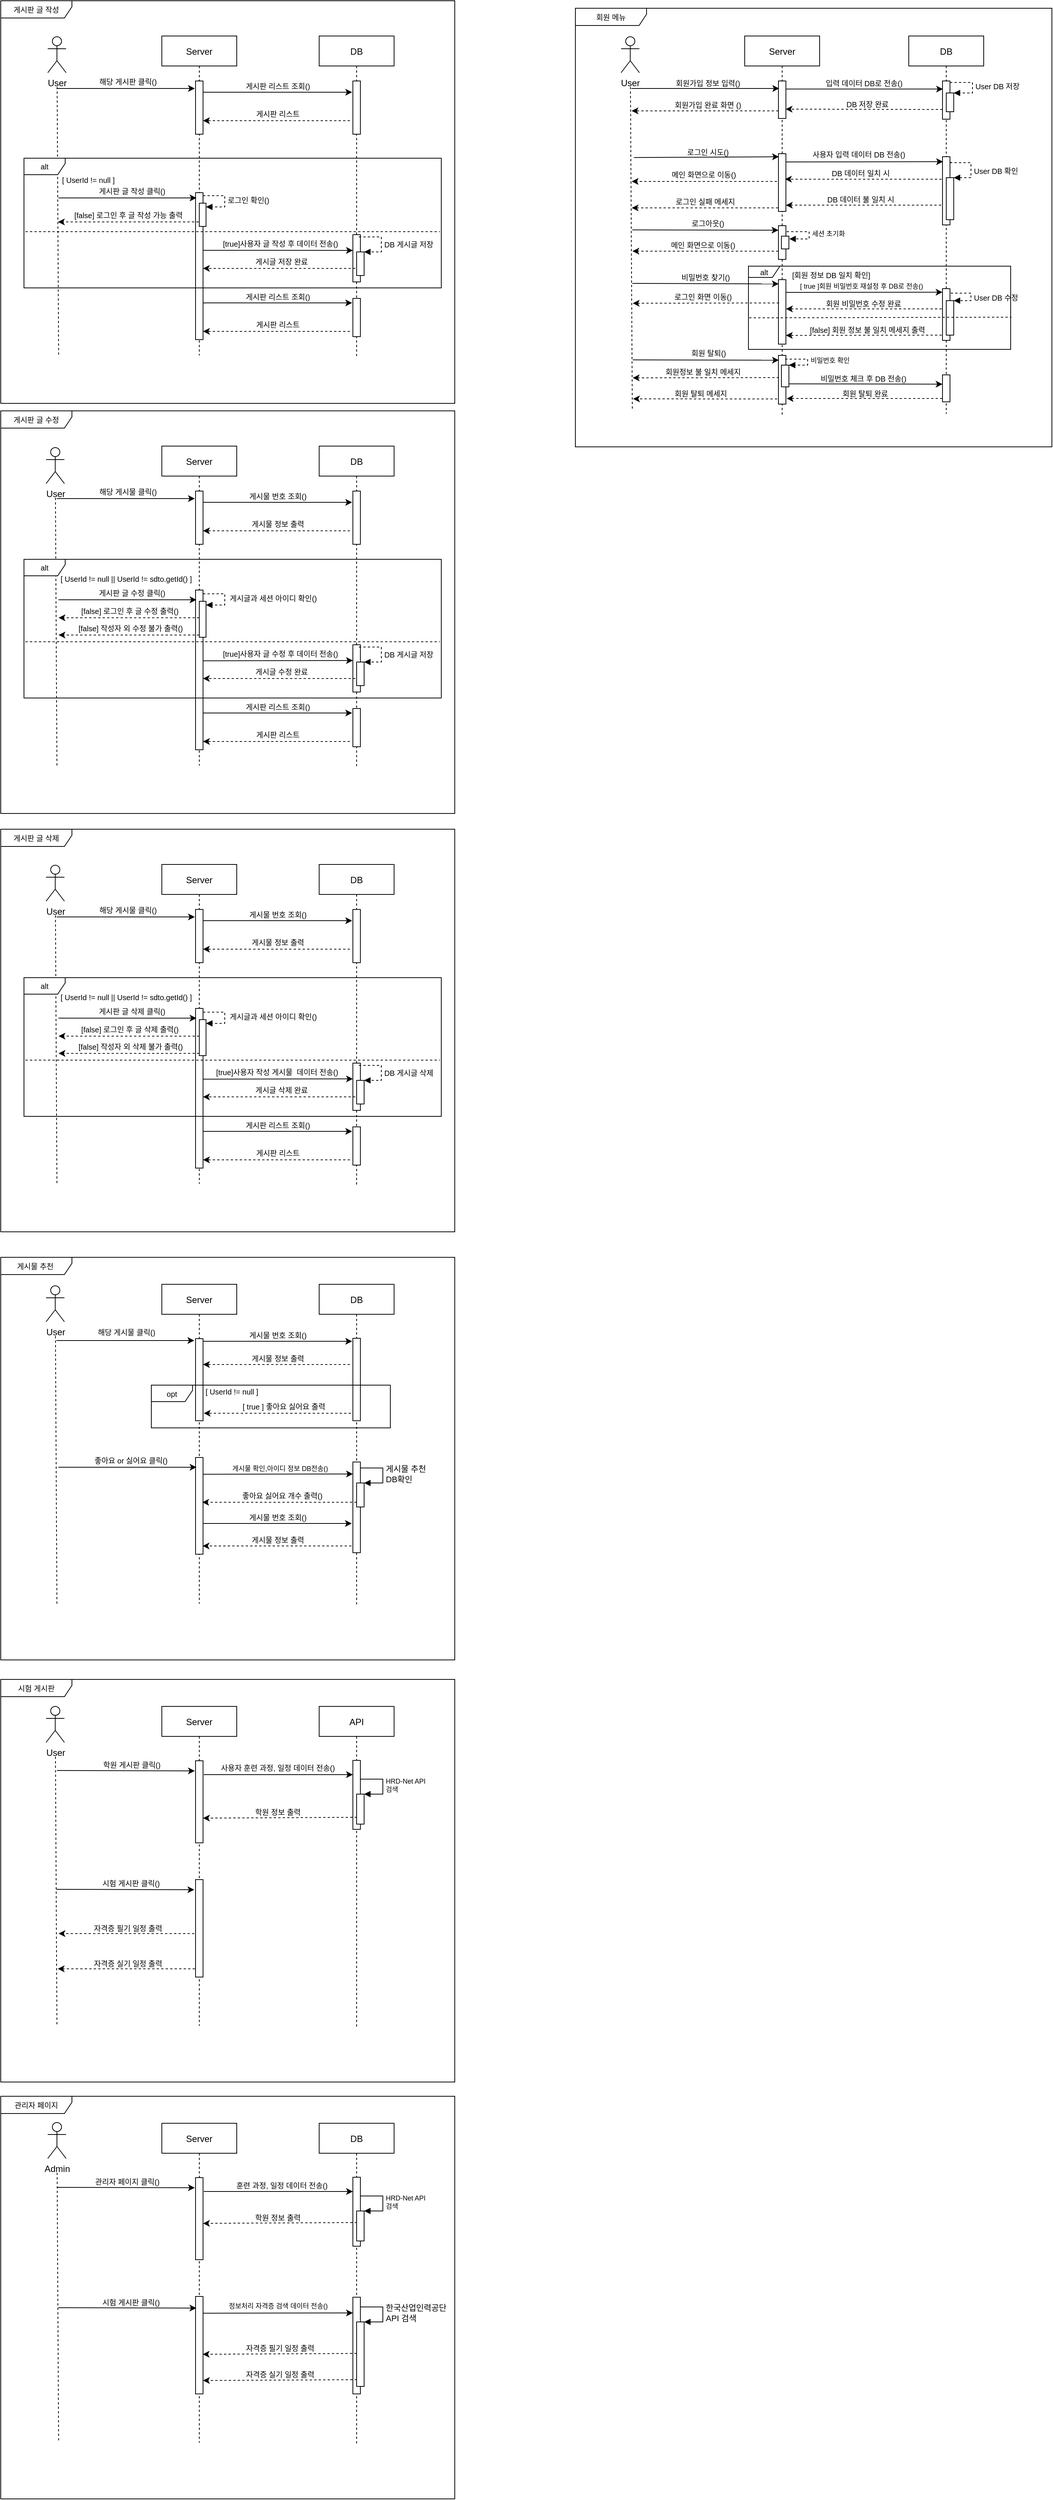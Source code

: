 <mxfile version="20.5.1" type="github">
  <diagram id="kgpKYQtTHZ0yAKxKKP6v" name="Page-1">
    <mxGraphModel dx="981" dy="526" grid="0" gridSize="10" guides="1" tooltips="1" connect="1" arrows="1" fold="1" page="1" pageScale="1" pageWidth="850" pageHeight="1100" math="0" shadow="0">
      <root>
        <mxCell id="0" />
        <mxCell id="1" parent="0" />
        <mxCell id="r6Ne_KQHi-sk6_P-0gZn-41" value="User" style="shape=umlActor;verticalLabelPosition=bottom;verticalAlign=top;html=1;outlineConnect=0;" vertex="1" parent="1">
          <mxGeometry x="145.75" y="64" width="24.5" height="48" as="geometry" />
        </mxCell>
        <mxCell id="r6Ne_KQHi-sk6_P-0gZn-42" value="" style="endArrow=none;dashed=1;html=1;rounded=0;" edge="1" parent="1">
          <mxGeometry width="50" height="50" relative="1" as="geometry">
            <mxPoint x="158.25" y="131" as="sourcePoint" />
            <mxPoint x="160.25" y="490" as="targetPoint" />
          </mxGeometry>
        </mxCell>
        <mxCell id="r6Ne_KQHi-sk6_P-0gZn-39" value="User" style="shape=umlActor;verticalLabelPosition=bottom;verticalAlign=top;html=1;outlineConnect=0;" vertex="1" parent="1">
          <mxGeometry x="143.5" y="612" width="24.5" height="48" as="geometry" />
        </mxCell>
        <mxCell id="r6Ne_KQHi-sk6_P-0gZn-40" value="" style="endArrow=none;dashed=1;html=1;rounded=0;" edge="1" parent="1">
          <mxGeometry width="50" height="50" relative="1" as="geometry">
            <mxPoint x="156" y="679" as="sourcePoint" />
            <mxPoint x="158" y="1038" as="targetPoint" />
          </mxGeometry>
        </mxCell>
        <mxCell id="r6Ne_KQHi-sk6_P-0gZn-36" value="" style="endArrow=none;dashed=1;html=1;rounded=0;" edge="1" parent="1">
          <mxGeometry width="50" height="50" relative="1" as="geometry">
            <mxPoint x="156" y="1236" as="sourcePoint" />
            <mxPoint x="158" y="1595" as="targetPoint" />
          </mxGeometry>
        </mxCell>
        <mxCell id="r6Ne_KQHi-sk6_P-0gZn-1" value="관리자 페이지" style="shape=umlFrame;whiteSpace=wrap;html=1;shadow=0;sketch=0;fontSize=10;width=95;height=23;" vertex="1" parent="1">
          <mxGeometry x="83" y="2811" width="606" height="537" as="geometry" />
        </mxCell>
        <mxCell id="r6Ne_KQHi-sk6_P-0gZn-30" value="Admin" style="shape=umlActor;verticalLabelPosition=bottom;verticalAlign=top;html=1;outlineConnect=0;" vertex="1" parent="1">
          <mxGeometry x="145.75" y="2846" width="24.5" height="48" as="geometry" />
        </mxCell>
        <mxCell id="M20STV20X8h5kygy3BEJ-288" value="게시물 추천&amp;nbsp;" style="shape=umlFrame;whiteSpace=wrap;html=1;shadow=0;sketch=0;fontSize=10;width=95;height=23;" parent="1" vertex="1">
          <mxGeometry x="83" y="1692" width="606" height="537" as="geometry" />
        </mxCell>
        <mxCell id="M20STV20X8h5kygy3BEJ-235" value="회원 메뉴" style="shape=umlFrame;whiteSpace=wrap;html=1;shadow=0;sketch=0;fontSize=10;width=95;height=23;" parent="1" vertex="1">
          <mxGeometry x="850" y="26" width="636" height="585" as="geometry" />
        </mxCell>
        <mxCell id="M20STV20X8h5kygy3BEJ-54" value="게시판 글 작성" style="shape=umlFrame;whiteSpace=wrap;html=1;shadow=0;sketch=0;fontSize=10;width=95;height=23;" parent="1" vertex="1">
          <mxGeometry x="83" y="16" width="606" height="537" as="geometry" />
        </mxCell>
        <mxCell id="3nuBFxr9cyL0pnOWT2aG-5" value="Server" style="shape=umlLifeline;perimeter=lifelinePerimeter;container=1;collapsible=0;recursiveResize=0;rounded=0;shadow=0;strokeWidth=1;" parent="1" vertex="1">
          <mxGeometry x="298" y="63" width="100" height="426" as="geometry" />
        </mxCell>
        <mxCell id="M20STV20X8h5kygy3BEJ-23" value="" style="points=[];perimeter=orthogonalPerimeter;rounded=0;shadow=0;strokeWidth=1;" parent="3nuBFxr9cyL0pnOWT2aG-5" vertex="1">
          <mxGeometry x="45" y="60" width="10" height="71" as="geometry" />
        </mxCell>
        <mxCell id="M20STV20X8h5kygy3BEJ-28" value="" style="points=[];perimeter=orthogonalPerimeter;rounded=0;shadow=0;strokeWidth=1;" parent="3nuBFxr9cyL0pnOWT2aG-5" vertex="1">
          <mxGeometry x="45" y="209" width="10" height="196" as="geometry" />
        </mxCell>
        <mxCell id="M20STV20X8h5kygy3BEJ-40" value="" style="html=1;points=[];perimeter=orthogonalPerimeter;shadow=0;sketch=0;fontSize=11;" parent="3nuBFxr9cyL0pnOWT2aG-5" vertex="1">
          <mxGeometry x="50" y="223" width="9" height="31" as="geometry" />
        </mxCell>
        <mxCell id="M20STV20X8h5kygy3BEJ-41" value="&lt;font style=&quot;font-size: 10px;&quot;&gt;로그인 확인()&lt;/font&gt;" style="edgeStyle=orthogonalEdgeStyle;html=1;align=left;spacingLeft=2;endArrow=block;rounded=0;dashed=1;strokeWidth=1;fontSize=11;" parent="3nuBFxr9cyL0pnOWT2aG-5" edge="1">
          <mxGeometry relative="1" as="geometry">
            <mxPoint x="55" y="213" as="sourcePoint" />
            <Array as="points">
              <mxPoint x="84" y="213" />
              <mxPoint x="84" y="228" />
            </Array>
            <mxPoint x="59" y="228" as="targetPoint" />
          </mxGeometry>
        </mxCell>
        <mxCell id="M20STV20X8h5kygy3BEJ-42" value="" style="endArrow=classic;html=1;rounded=0;exitX=1.013;exitY=0.392;exitDx=0;exitDy=0;exitPerimeter=0;" parent="3nuBFxr9cyL0pnOWT2aG-5" source="M20STV20X8h5kygy3BEJ-28" edge="1">
          <mxGeometry width="50" height="50" relative="1" as="geometry">
            <mxPoint x="59" y="286.0" as="sourcePoint" />
            <mxPoint x="255" y="286" as="targetPoint" />
            <Array as="points" />
          </mxGeometry>
        </mxCell>
        <mxCell id="M20STV20X8h5kygy3BEJ-60" value="&lt;font style=&quot;font-size: 10px;&quot;&gt;[false] 로그인 후 글 작성 가능 출력&lt;/font&gt;" style="text;html=1;strokeColor=none;fillColor=none;align=center;verticalAlign=middle;whiteSpace=wrap;rounded=0;fontSize=10;" parent="3nuBFxr9cyL0pnOWT2aG-5" vertex="1">
          <mxGeometry x="-124" y="233.5" width="159.22" height="10" as="geometry" />
        </mxCell>
        <mxCell id="M20STV20X8h5kygy3BEJ-6" value="DB" style="shape=umlLifeline;perimeter=lifelinePerimeter;container=1;collapsible=0;recursiveResize=0;rounded=0;shadow=0;strokeWidth=1;" parent="1" vertex="1">
          <mxGeometry x="508" y="63" width="100" height="428" as="geometry" />
        </mxCell>
        <mxCell id="M20STV20X8h5kygy3BEJ-44" value="" style="points=[];perimeter=orthogonalPerimeter;rounded=0;shadow=0;strokeWidth=1;" parent="M20STV20X8h5kygy3BEJ-6" vertex="1">
          <mxGeometry x="45" y="265" width="10" height="63" as="geometry" />
        </mxCell>
        <mxCell id="M20STV20X8h5kygy3BEJ-47" value="" style="html=1;points=[];perimeter=orthogonalPerimeter;shadow=0;sketch=0;fontSize=11;" parent="M20STV20X8h5kygy3BEJ-6" vertex="1">
          <mxGeometry x="50" y="288" width="10" height="31.5" as="geometry" />
        </mxCell>
        <mxCell id="M20STV20X8h5kygy3BEJ-48" value="&lt;span style=&quot;font-size: 10px;&quot;&gt;DB 게시글 저장&lt;br&gt;&lt;/span&gt;" style="edgeStyle=orthogonalEdgeStyle;html=1;align=left;spacingLeft=2;endArrow=block;rounded=0;entryX=1;entryY=0;dashed=1;strokeWidth=1;fontSize=11;" parent="M20STV20X8h5kygy3BEJ-6" target="M20STV20X8h5kygy3BEJ-47" edge="1">
          <mxGeometry x="0.092" relative="1" as="geometry">
            <mxPoint x="53.0" y="268.02" as="sourcePoint" />
            <Array as="points">
              <mxPoint x="83" y="268.02" />
            </Array>
            <mxPoint as="offset" />
          </mxGeometry>
        </mxCell>
        <mxCell id="M20STV20X8h5kygy3BEJ-45" value="" style="endArrow=classic;html=1;rounded=0;dashed=1;strokeWidth=1;" parent="M20STV20X8h5kygy3BEJ-6" target="M20STV20X8h5kygy3BEJ-28" edge="1">
          <mxGeometry width="50" height="50" relative="1" as="geometry">
            <mxPoint x="48.19" y="310" as="sourcePoint" />
            <mxPoint x="-151" y="309" as="targetPoint" />
            <Array as="points">
              <mxPoint x="-144.81" y="310" />
            </Array>
          </mxGeometry>
        </mxCell>
        <mxCell id="M20STV20X8h5kygy3BEJ-46" value="&lt;font style=&quot;font-size: 10px;&quot;&gt;게시글 저장 완료&lt;/font&gt;" style="text;html=1;strokeColor=none;fillColor=none;align=center;verticalAlign=middle;whiteSpace=wrap;rounded=0;fontSize=10;" parent="M20STV20X8h5kygy3BEJ-6" vertex="1">
          <mxGeometry x="-104.81" y="296" width="110" height="10" as="geometry" />
        </mxCell>
        <mxCell id="M20STV20X8h5kygy3BEJ-13" value="" style="endArrow=classic;html=1;rounded=0;" parent="1" edge="1">
          <mxGeometry width="50" height="50" relative="1" as="geometry">
            <mxPoint x="157.667" y="133" as="sourcePoint" />
            <mxPoint x="342" y="133" as="targetPoint" />
            <Array as="points">
              <mxPoint x="340" y="133" />
            </Array>
          </mxGeometry>
        </mxCell>
        <mxCell id="M20STV20X8h5kygy3BEJ-15" value="&lt;font style=&quot;font-size: 10px;&quot;&gt;해당 게시판 클릭()&lt;/font&gt;" style="text;html=1;strokeColor=none;fillColor=none;align=center;verticalAlign=middle;whiteSpace=wrap;rounded=0;fontSize=10;" parent="1" vertex="1">
          <mxGeometry x="198.19" y="119" width="110" height="10" as="geometry" />
        </mxCell>
        <mxCell id="M20STV20X8h5kygy3BEJ-7" value="" style="points=[];perimeter=orthogonalPerimeter;rounded=0;shadow=0;strokeWidth=1;" parent="1" vertex="1">
          <mxGeometry x="553" y="123" width="10" height="71" as="geometry" />
        </mxCell>
        <mxCell id="M20STV20X8h5kygy3BEJ-19" value="" style="endArrow=classic;html=1;rounded=0;" parent="1" edge="1">
          <mxGeometry width="50" height="50" relative="1" as="geometry">
            <mxPoint x="353" y="138" as="sourcePoint" />
            <mxPoint x="552" y="138" as="targetPoint" />
            <Array as="points" />
          </mxGeometry>
        </mxCell>
        <mxCell id="M20STV20X8h5kygy3BEJ-21" value="&lt;font style=&quot;font-size: 10px;&quot;&gt;게시판 리스트 조회()&lt;/font&gt;" style="text;html=1;strokeColor=none;fillColor=none;align=center;verticalAlign=middle;whiteSpace=wrap;rounded=0;fontSize=10;" parent="1" vertex="1">
          <mxGeometry x="398" y="125" width="110" height="10" as="geometry" />
        </mxCell>
        <mxCell id="M20STV20X8h5kygy3BEJ-24" value="" style="endArrow=classic;html=1;rounded=0;dashed=1;strokeWidth=1;" parent="1" edge="1">
          <mxGeometry width="50" height="50" relative="1" as="geometry">
            <mxPoint x="549" y="176" as="sourcePoint" />
            <mxPoint x="353" y="176" as="targetPoint" />
            <Array as="points">
              <mxPoint x="356" y="176" />
            </Array>
          </mxGeometry>
        </mxCell>
        <mxCell id="M20STV20X8h5kygy3BEJ-25" value="&lt;font style=&quot;font-size: 10px;&quot;&gt;게시판 리스트&lt;/font&gt;" style="text;html=1;strokeColor=none;fillColor=none;align=center;verticalAlign=middle;whiteSpace=wrap;rounded=0;fontSize=10;" parent="1" vertex="1">
          <mxGeometry x="398" y="162" width="110" height="10" as="geometry" />
        </mxCell>
        <mxCell id="M20STV20X8h5kygy3BEJ-26" value="" style="endArrow=classic;html=1;rounded=0;" parent="1" edge="1">
          <mxGeometry width="50" height="50" relative="1" as="geometry">
            <mxPoint x="160.0" y="279.0" as="sourcePoint" />
            <mxPoint x="344.19" y="279.0" as="targetPoint" />
            <Array as="points">
              <mxPoint x="342.19" y="279" />
            </Array>
          </mxGeometry>
        </mxCell>
        <mxCell id="M20STV20X8h5kygy3BEJ-27" value="&lt;font style=&quot;font-size: 10px;&quot;&gt;&amp;nbsp;게시판 글 작성 클릭()&lt;/font&gt;" style="text;html=1;strokeColor=none;fillColor=none;align=center;verticalAlign=middle;whiteSpace=wrap;rounded=0;fontSize=10;" parent="1" vertex="1">
          <mxGeometry x="200.19" y="265" width="113.81" height="10" as="geometry" />
        </mxCell>
        <mxCell id="M20STV20X8h5kygy3BEJ-49" value="" style="points=[];perimeter=orthogonalPerimeter;rounded=0;shadow=0;strokeWidth=1;" parent="1" vertex="1">
          <mxGeometry x="553" y="413" width="10" height="51" as="geometry" />
        </mxCell>
        <mxCell id="M20STV20X8h5kygy3BEJ-50" value="" style="endArrow=classic;html=1;rounded=0;" parent="1" edge="1">
          <mxGeometry width="50" height="50" relative="1" as="geometry">
            <mxPoint x="353" y="419" as="sourcePoint" />
            <mxPoint x="552" y="419" as="targetPoint" />
            <Array as="points" />
          </mxGeometry>
        </mxCell>
        <mxCell id="M20STV20X8h5kygy3BEJ-51" value="&lt;font style=&quot;font-size: 10px;&quot;&gt;게시판 리스트 조회()&lt;/font&gt;" style="text;html=1;strokeColor=none;fillColor=none;align=center;verticalAlign=middle;whiteSpace=wrap;rounded=0;fontSize=10;" parent="1" vertex="1">
          <mxGeometry x="398" y="406" width="110" height="10" as="geometry" />
        </mxCell>
        <mxCell id="M20STV20X8h5kygy3BEJ-52" value="" style="endArrow=classic;html=1;rounded=0;dashed=1;strokeWidth=1;" parent="1" edge="1">
          <mxGeometry width="50" height="50" relative="1" as="geometry">
            <mxPoint x="549" y="457" as="sourcePoint" />
            <mxPoint x="353" y="457" as="targetPoint" />
            <Array as="points">
              <mxPoint x="356" y="457" />
            </Array>
          </mxGeometry>
        </mxCell>
        <mxCell id="M20STV20X8h5kygy3BEJ-53" value="&lt;font style=&quot;font-size: 10px;&quot;&gt;게시판 리스트&lt;/font&gt;" style="text;html=1;strokeColor=none;fillColor=none;align=center;verticalAlign=middle;whiteSpace=wrap;rounded=0;fontSize=10;" parent="1" vertex="1">
          <mxGeometry x="398" y="443" width="110" height="10" as="geometry" />
        </mxCell>
        <mxCell id="M20STV20X8h5kygy3BEJ-56" value="[ UserId != null ]" style="text;html=1;strokeColor=none;fillColor=none;align=center;verticalAlign=middle;whiteSpace=wrap;rounded=0;shadow=0;sketch=0;fontSize=10;" parent="1" vertex="1">
          <mxGeometry x="160" y="246" width="80" height="17" as="geometry" />
        </mxCell>
        <mxCell id="M20STV20X8h5kygy3BEJ-58" value="" style="endArrow=none;dashed=1;html=1;rounded=0;strokeWidth=1;fontSize=10;" parent="1" edge="1">
          <mxGeometry width="50" height="50" relative="1" as="geometry">
            <mxPoint x="116" y="324" as="sourcePoint" />
            <mxPoint x="669" y="324" as="targetPoint" />
          </mxGeometry>
        </mxCell>
        <mxCell id="M20STV20X8h5kygy3BEJ-59" value="" style="endArrow=classic;html=1;rounded=0;dashed=1;strokeWidth=1;" parent="1" edge="1">
          <mxGeometry width="50" height="50" relative="1" as="geometry">
            <mxPoint x="347.19" y="311" as="sourcePoint" />
            <mxPoint x="159.19" y="311" as="targetPoint" />
            <Array as="points">
              <mxPoint x="159.38" y="311" />
            </Array>
          </mxGeometry>
        </mxCell>
        <mxCell id="M20STV20X8h5kygy3BEJ-43" value="&lt;span style=&quot;font-size: 10px;&quot;&gt;[true]사용자 글 작성 후 데이터 전송()&lt;/span&gt;" style="text;html=1;strokeColor=none;fillColor=none;align=center;verticalAlign=middle;whiteSpace=wrap;rounded=0;fontSize=10;" parent="1" vertex="1">
          <mxGeometry x="370.5" y="335" width="170.5" height="10" as="geometry" />
        </mxCell>
        <mxCell id="M20STV20X8h5kygy3BEJ-79" value="게시판 글 수정" style="shape=umlFrame;whiteSpace=wrap;html=1;shadow=0;sketch=0;fontSize=10;width=95;height=23;" parent="1" vertex="1">
          <mxGeometry x="83" y="563" width="606" height="537" as="geometry" />
        </mxCell>
        <mxCell id="M20STV20X8h5kygy3BEJ-81" value="Server" style="shape=umlLifeline;perimeter=lifelinePerimeter;container=1;collapsible=0;recursiveResize=0;rounded=0;shadow=0;strokeWidth=1;" parent="1" vertex="1">
          <mxGeometry x="298" y="610" width="100" height="426" as="geometry" />
        </mxCell>
        <mxCell id="M20STV20X8h5kygy3BEJ-82" value="" style="points=[];perimeter=orthogonalPerimeter;rounded=0;shadow=0;strokeWidth=1;" parent="M20STV20X8h5kygy3BEJ-81" vertex="1">
          <mxGeometry x="45" y="60" width="10" height="71" as="geometry" />
        </mxCell>
        <mxCell id="M20STV20X8h5kygy3BEJ-83" value="" style="points=[];perimeter=orthogonalPerimeter;rounded=0;shadow=0;strokeWidth=1;" parent="M20STV20X8h5kygy3BEJ-81" vertex="1">
          <mxGeometry x="45" y="192" width="10" height="213" as="geometry" />
        </mxCell>
        <mxCell id="M20STV20X8h5kygy3BEJ-84" value="" style="html=1;points=[];perimeter=orthogonalPerimeter;shadow=0;sketch=0;fontSize=11;" parent="M20STV20X8h5kygy3BEJ-81" vertex="1">
          <mxGeometry x="50" y="207" width="9" height="48" as="geometry" />
        </mxCell>
        <mxCell id="M20STV20X8h5kygy3BEJ-85" value="&lt;span style=&quot;font-size: 10px;&quot;&gt;&amp;nbsp;게시글과 세션 아이디 확인()&lt;br&gt;&lt;/span&gt;" style="edgeStyle=orthogonalEdgeStyle;html=1;align=left;spacingLeft=2;endArrow=block;rounded=0;dashed=1;strokeWidth=1;fontSize=11;" parent="M20STV20X8h5kygy3BEJ-81" edge="1">
          <mxGeometry relative="1" as="geometry">
            <mxPoint x="55" y="197" as="sourcePoint" />
            <Array as="points">
              <mxPoint x="84" y="197" />
              <mxPoint x="84" y="212" />
            </Array>
            <mxPoint x="59" y="212" as="targetPoint" />
          </mxGeometry>
        </mxCell>
        <mxCell id="M20STV20X8h5kygy3BEJ-86" value="" style="endArrow=classic;html=1;rounded=0;exitX=1.033;exitY=0.443;exitDx=0;exitDy=0;exitPerimeter=0;" parent="M20STV20X8h5kygy3BEJ-81" source="M20STV20X8h5kygy3BEJ-83" edge="1">
          <mxGeometry width="50" height="50" relative="1" as="geometry">
            <mxPoint x="59" y="286.0" as="sourcePoint" />
            <mxPoint x="255" y="286" as="targetPoint" />
            <Array as="points" />
          </mxGeometry>
        </mxCell>
        <mxCell id="M20STV20X8h5kygy3BEJ-111" value="" style="endArrow=classic;html=1;rounded=0;dashed=1;strokeWidth=1;" parent="M20STV20X8h5kygy3BEJ-81" edge="1">
          <mxGeometry width="50" height="50" relative="1" as="geometry">
            <mxPoint x="50.0" y="229.0" as="sourcePoint" />
            <mxPoint x="-138.0" y="229.0" as="targetPoint" />
            <Array as="points">
              <mxPoint x="-137.81" y="229.0" />
            </Array>
          </mxGeometry>
        </mxCell>
        <mxCell id="M20STV20X8h5kygy3BEJ-88" value="DB" style="shape=umlLifeline;perimeter=lifelinePerimeter;container=1;collapsible=0;recursiveResize=0;rounded=0;shadow=0;strokeWidth=1;" parent="1" vertex="1">
          <mxGeometry x="508" y="610" width="100" height="428" as="geometry" />
        </mxCell>
        <mxCell id="M20STV20X8h5kygy3BEJ-89" value="" style="points=[];perimeter=orthogonalPerimeter;rounded=0;shadow=0;strokeWidth=1;" parent="M20STV20X8h5kygy3BEJ-88" vertex="1">
          <mxGeometry x="45" y="265" width="10" height="63" as="geometry" />
        </mxCell>
        <mxCell id="M20STV20X8h5kygy3BEJ-90" value="" style="html=1;points=[];perimeter=orthogonalPerimeter;shadow=0;sketch=0;fontSize=11;" parent="M20STV20X8h5kygy3BEJ-88" vertex="1">
          <mxGeometry x="50" y="288" width="10" height="31.5" as="geometry" />
        </mxCell>
        <mxCell id="M20STV20X8h5kygy3BEJ-91" value="&lt;span style=&quot;font-size: 10px;&quot;&gt;DB 게시글 저장&lt;br&gt;&lt;/span&gt;" style="edgeStyle=orthogonalEdgeStyle;html=1;align=left;spacingLeft=2;endArrow=block;rounded=0;entryX=1;entryY=0;dashed=1;strokeWidth=1;fontSize=11;" parent="M20STV20X8h5kygy3BEJ-88" target="M20STV20X8h5kygy3BEJ-90" edge="1">
          <mxGeometry x="0.092" relative="1" as="geometry">
            <mxPoint x="53.0" y="268.02" as="sourcePoint" />
            <Array as="points">
              <mxPoint x="83" y="268.02" />
            </Array>
            <mxPoint as="offset" />
          </mxGeometry>
        </mxCell>
        <mxCell id="M20STV20X8h5kygy3BEJ-92" value="" style="endArrow=classic;html=1;rounded=0;dashed=1;strokeWidth=1;" parent="M20STV20X8h5kygy3BEJ-88" target="M20STV20X8h5kygy3BEJ-83" edge="1">
          <mxGeometry width="50" height="50" relative="1" as="geometry">
            <mxPoint x="48.19" y="310" as="sourcePoint" />
            <mxPoint x="-151" y="309" as="targetPoint" />
            <Array as="points">
              <mxPoint x="-144.81" y="310" />
            </Array>
          </mxGeometry>
        </mxCell>
        <mxCell id="M20STV20X8h5kygy3BEJ-93" value="&lt;font style=&quot;font-size: 10px;&quot;&gt;게시글 수정 완료&lt;/font&gt;" style="text;html=1;strokeColor=none;fillColor=none;align=center;verticalAlign=middle;whiteSpace=wrap;rounded=0;fontSize=10;" parent="M20STV20X8h5kygy3BEJ-88" vertex="1">
          <mxGeometry x="-104.81" y="296" width="110" height="10" as="geometry" />
        </mxCell>
        <mxCell id="M20STV20X8h5kygy3BEJ-95" value="" style="endArrow=classic;html=1;rounded=0;" parent="1" edge="1">
          <mxGeometry width="50" height="50" relative="1" as="geometry">
            <mxPoint x="157.667" y="680" as="sourcePoint" />
            <mxPoint x="342" y="680" as="targetPoint" />
            <Array as="points">
              <mxPoint x="340" y="680" />
            </Array>
          </mxGeometry>
        </mxCell>
        <mxCell id="M20STV20X8h5kygy3BEJ-96" value="&lt;font style=&quot;font-size: 10px;&quot;&gt;해당 게시물 클릭()&lt;/font&gt;" style="text;html=1;strokeColor=none;fillColor=none;align=center;verticalAlign=middle;whiteSpace=wrap;rounded=0;fontSize=10;" parent="1" vertex="1">
          <mxGeometry x="198.19" y="666" width="110" height="10" as="geometry" />
        </mxCell>
        <mxCell id="M20STV20X8h5kygy3BEJ-97" value="" style="points=[];perimeter=orthogonalPerimeter;rounded=0;shadow=0;strokeWidth=1;" parent="1" vertex="1">
          <mxGeometry x="553" y="670" width="10" height="71" as="geometry" />
        </mxCell>
        <mxCell id="M20STV20X8h5kygy3BEJ-98" value="" style="endArrow=classic;html=1;rounded=0;" parent="1" edge="1">
          <mxGeometry width="50" height="50" relative="1" as="geometry">
            <mxPoint x="353" y="685" as="sourcePoint" />
            <mxPoint x="552" y="685" as="targetPoint" />
            <Array as="points" />
          </mxGeometry>
        </mxCell>
        <mxCell id="M20STV20X8h5kygy3BEJ-99" value="&lt;font style=&quot;font-size: 10px;&quot;&gt;게시물 번호 조회()&lt;/font&gt;" style="text;html=1;strokeColor=none;fillColor=none;align=center;verticalAlign=middle;whiteSpace=wrap;rounded=0;fontSize=10;" parent="1" vertex="1">
          <mxGeometry x="398" y="672" width="110" height="10" as="geometry" />
        </mxCell>
        <mxCell id="M20STV20X8h5kygy3BEJ-100" value="" style="endArrow=classic;html=1;rounded=0;dashed=1;strokeWidth=1;" parent="1" edge="1">
          <mxGeometry width="50" height="50" relative="1" as="geometry">
            <mxPoint x="549" y="723" as="sourcePoint" />
            <mxPoint x="353" y="723" as="targetPoint" />
            <Array as="points">
              <mxPoint x="356" y="723" />
            </Array>
          </mxGeometry>
        </mxCell>
        <mxCell id="M20STV20X8h5kygy3BEJ-101" value="&lt;font style=&quot;font-size: 10px;&quot;&gt;게시물 정보 출력&lt;/font&gt;" style="text;html=1;strokeColor=none;fillColor=none;align=center;verticalAlign=middle;whiteSpace=wrap;rounded=0;fontSize=10;" parent="1" vertex="1">
          <mxGeometry x="398" y="709" width="110" height="10" as="geometry" />
        </mxCell>
        <mxCell id="M20STV20X8h5kygy3BEJ-102" value="" style="endArrow=classic;html=1;rounded=0;" parent="1" edge="1">
          <mxGeometry width="50" height="50" relative="1" as="geometry">
            <mxPoint x="160.0" y="815" as="sourcePoint" />
            <mxPoint x="344.19" y="815" as="targetPoint" />
            <Array as="points">
              <mxPoint x="342.19" y="815" />
            </Array>
          </mxGeometry>
        </mxCell>
        <mxCell id="M20STV20X8h5kygy3BEJ-103" value="&lt;font style=&quot;font-size: 10px;&quot;&gt;&amp;nbsp;게시판 글 수정 클릭()&lt;/font&gt;" style="text;html=1;strokeColor=none;fillColor=none;align=center;verticalAlign=middle;whiteSpace=wrap;rounded=0;fontSize=10;" parent="1" vertex="1">
          <mxGeometry x="200.19" y="801" width="113.81" height="10" as="geometry" />
        </mxCell>
        <mxCell id="M20STV20X8h5kygy3BEJ-104" value="" style="points=[];perimeter=orthogonalPerimeter;rounded=0;shadow=0;strokeWidth=1;" parent="1" vertex="1">
          <mxGeometry x="553" y="960" width="10" height="51" as="geometry" />
        </mxCell>
        <mxCell id="M20STV20X8h5kygy3BEJ-105" value="" style="endArrow=classic;html=1;rounded=0;" parent="1" edge="1">
          <mxGeometry width="50" height="50" relative="1" as="geometry">
            <mxPoint x="353" y="966" as="sourcePoint" />
            <mxPoint x="552" y="966" as="targetPoint" />
            <Array as="points" />
          </mxGeometry>
        </mxCell>
        <mxCell id="M20STV20X8h5kygy3BEJ-106" value="&lt;font style=&quot;font-size: 10px;&quot;&gt;게시판 리스트 조회()&lt;/font&gt;" style="text;html=1;strokeColor=none;fillColor=none;align=center;verticalAlign=middle;whiteSpace=wrap;rounded=0;fontSize=10;" parent="1" vertex="1">
          <mxGeometry x="398" y="953" width="110" height="10" as="geometry" />
        </mxCell>
        <mxCell id="M20STV20X8h5kygy3BEJ-107" value="" style="endArrow=classic;html=1;rounded=0;dashed=1;strokeWidth=1;" parent="1" edge="1">
          <mxGeometry width="50" height="50" relative="1" as="geometry">
            <mxPoint x="549" y="1004" as="sourcePoint" />
            <mxPoint x="353" y="1004" as="targetPoint" />
            <Array as="points">
              <mxPoint x="356" y="1004" />
            </Array>
          </mxGeometry>
        </mxCell>
        <mxCell id="M20STV20X8h5kygy3BEJ-108" value="&lt;font style=&quot;font-size: 10px;&quot;&gt;게시판 리스트&lt;/font&gt;" style="text;html=1;strokeColor=none;fillColor=none;align=center;verticalAlign=middle;whiteSpace=wrap;rounded=0;fontSize=10;" parent="1" vertex="1">
          <mxGeometry x="398" y="990" width="110" height="10" as="geometry" />
        </mxCell>
        <mxCell id="M20STV20X8h5kygy3BEJ-109" value="[ UserId != null || UserId != sdto.getId()&amp;nbsp;]" style="text;html=1;strokeColor=none;fillColor=none;align=center;verticalAlign=middle;whiteSpace=wrap;rounded=0;shadow=0;sketch=0;fontSize=10;" parent="1" vertex="1">
          <mxGeometry x="160" y="782" width="181.31" height="10" as="geometry" />
        </mxCell>
        <mxCell id="M20STV20X8h5kygy3BEJ-110" value="" style="endArrow=none;dashed=1;html=1;rounded=0;strokeWidth=1;fontSize=10;" parent="1" edge="1">
          <mxGeometry width="50" height="50" relative="1" as="geometry">
            <mxPoint x="116" y="871" as="sourcePoint" />
            <mxPoint x="669" y="871" as="targetPoint" />
          </mxGeometry>
        </mxCell>
        <mxCell id="M20STV20X8h5kygy3BEJ-112" value="&lt;span style=&quot;font-size: 10px;&quot;&gt;[true]사용자 글 수정 후 데이터 전송()&lt;/span&gt;" style="text;html=1;strokeColor=none;fillColor=none;align=center;verticalAlign=middle;whiteSpace=wrap;rounded=0;fontSize=10;" parent="1" vertex="1">
          <mxGeometry x="370.5" y="882" width="170.5" height="10" as="geometry" />
        </mxCell>
        <mxCell id="M20STV20X8h5kygy3BEJ-87" value="&lt;font style=&quot;font-size: 10px;&quot;&gt;[false] 로그인 후 글 수정 출력()&lt;/font&gt;" style="text;html=1;strokeColor=none;fillColor=none;align=center;verticalAlign=middle;whiteSpace=wrap;rounded=0;fontSize=10;" parent="1" vertex="1">
          <mxGeometry x="176" y="825" width="159.22" height="10" as="geometry" />
        </mxCell>
        <mxCell id="M20STV20X8h5kygy3BEJ-147" value="" style="endArrow=classic;html=1;rounded=0;dashed=1;strokeWidth=1;" parent="1" edge="1">
          <mxGeometry width="50" height="50" relative="1" as="geometry">
            <mxPoint x="348" y="862" as="sourcePoint" />
            <mxPoint x="160" y="862" as="targetPoint" />
            <Array as="points">
              <mxPoint x="160.19" y="862" />
            </Array>
          </mxGeometry>
        </mxCell>
        <mxCell id="M20STV20X8h5kygy3BEJ-148" value="&lt;font style=&quot;font-size: 10px;&quot;&gt;[false] 작성자 외 수정 불가 출력()&lt;/font&gt;" style="text;html=1;strokeColor=none;fillColor=none;align=center;verticalAlign=middle;whiteSpace=wrap;rounded=0;fontSize=10;" parent="1" vertex="1">
          <mxGeometry x="177.48" y="848" width="159.22" height="10" as="geometry" />
        </mxCell>
        <mxCell id="M20STV20X8h5kygy3BEJ-149" value="게시판 글 삭제" style="shape=umlFrame;whiteSpace=wrap;html=1;shadow=0;sketch=0;fontSize=10;width=95;height=23;" parent="1" vertex="1">
          <mxGeometry x="83" y="1121" width="606" height="537" as="geometry" />
        </mxCell>
        <mxCell id="M20STV20X8h5kygy3BEJ-151" value="Server" style="shape=umlLifeline;perimeter=lifelinePerimeter;container=1;collapsible=0;recursiveResize=0;rounded=0;shadow=0;strokeWidth=1;" parent="1" vertex="1">
          <mxGeometry x="298" y="1168" width="100" height="426" as="geometry" />
        </mxCell>
        <mxCell id="M20STV20X8h5kygy3BEJ-152" value="" style="points=[];perimeter=orthogonalPerimeter;rounded=0;shadow=0;strokeWidth=1;" parent="M20STV20X8h5kygy3BEJ-151" vertex="1">
          <mxGeometry x="45" y="60" width="10" height="71" as="geometry" />
        </mxCell>
        <mxCell id="M20STV20X8h5kygy3BEJ-153" value="" style="points=[];perimeter=orthogonalPerimeter;rounded=0;shadow=0;strokeWidth=1;" parent="M20STV20X8h5kygy3BEJ-151" vertex="1">
          <mxGeometry x="45" y="192" width="10" height="213" as="geometry" />
        </mxCell>
        <mxCell id="M20STV20X8h5kygy3BEJ-154" value="" style="html=1;points=[];perimeter=orthogonalPerimeter;shadow=0;sketch=0;fontSize=11;" parent="M20STV20X8h5kygy3BEJ-151" vertex="1">
          <mxGeometry x="50" y="207" width="9" height="48" as="geometry" />
        </mxCell>
        <mxCell id="M20STV20X8h5kygy3BEJ-155" value="&lt;span style=&quot;font-size: 10px;&quot;&gt;&amp;nbsp;게시글과 세션 아이디 확인()&lt;br&gt;&lt;/span&gt;" style="edgeStyle=orthogonalEdgeStyle;html=1;align=left;spacingLeft=2;endArrow=block;rounded=0;dashed=1;strokeWidth=1;fontSize=11;" parent="M20STV20X8h5kygy3BEJ-151" edge="1">
          <mxGeometry relative="1" as="geometry">
            <mxPoint x="55" y="197" as="sourcePoint" />
            <Array as="points">
              <mxPoint x="84" y="197" />
              <mxPoint x="84" y="212" />
            </Array>
            <mxPoint x="59" y="212" as="targetPoint" />
          </mxGeometry>
        </mxCell>
        <mxCell id="M20STV20X8h5kygy3BEJ-156" value="" style="endArrow=classic;html=1;rounded=0;exitX=1.033;exitY=0.443;exitDx=0;exitDy=0;exitPerimeter=0;" parent="M20STV20X8h5kygy3BEJ-151" source="M20STV20X8h5kygy3BEJ-153" edge="1">
          <mxGeometry width="50" height="50" relative="1" as="geometry">
            <mxPoint x="59" y="286.0" as="sourcePoint" />
            <mxPoint x="255" y="286" as="targetPoint" />
            <Array as="points" />
          </mxGeometry>
        </mxCell>
        <mxCell id="M20STV20X8h5kygy3BEJ-157" value="" style="endArrow=classic;html=1;rounded=0;dashed=1;strokeWidth=1;" parent="M20STV20X8h5kygy3BEJ-151" edge="1">
          <mxGeometry width="50" height="50" relative="1" as="geometry">
            <mxPoint x="50.0" y="229.0" as="sourcePoint" />
            <mxPoint x="-138.0" y="229.0" as="targetPoint" />
            <Array as="points">
              <mxPoint x="-137.81" y="229.0" />
            </Array>
          </mxGeometry>
        </mxCell>
        <mxCell id="M20STV20X8h5kygy3BEJ-158" value="DB" style="shape=umlLifeline;perimeter=lifelinePerimeter;container=1;collapsible=0;recursiveResize=0;rounded=0;shadow=0;strokeWidth=1;" parent="1" vertex="1">
          <mxGeometry x="508" y="1168" width="100" height="428" as="geometry" />
        </mxCell>
        <mxCell id="M20STV20X8h5kygy3BEJ-159" value="" style="points=[];perimeter=orthogonalPerimeter;rounded=0;shadow=0;strokeWidth=1;" parent="M20STV20X8h5kygy3BEJ-158" vertex="1">
          <mxGeometry x="45" y="265" width="10" height="63" as="geometry" />
        </mxCell>
        <mxCell id="M20STV20X8h5kygy3BEJ-160" value="" style="html=1;points=[];perimeter=orthogonalPerimeter;shadow=0;sketch=0;fontSize=11;" parent="M20STV20X8h5kygy3BEJ-158" vertex="1">
          <mxGeometry x="50" y="288" width="10" height="31.5" as="geometry" />
        </mxCell>
        <mxCell id="M20STV20X8h5kygy3BEJ-161" value="&lt;span style=&quot;font-size: 10px;&quot;&gt;DB 게시글 삭제&lt;br&gt;&lt;/span&gt;" style="edgeStyle=orthogonalEdgeStyle;html=1;align=left;spacingLeft=2;endArrow=block;rounded=0;entryX=1;entryY=0;dashed=1;strokeWidth=1;fontSize=11;" parent="M20STV20X8h5kygy3BEJ-158" target="M20STV20X8h5kygy3BEJ-160" edge="1">
          <mxGeometry x="0.092" relative="1" as="geometry">
            <mxPoint x="53.0" y="268.02" as="sourcePoint" />
            <Array as="points">
              <mxPoint x="83" y="268.02" />
            </Array>
            <mxPoint as="offset" />
          </mxGeometry>
        </mxCell>
        <mxCell id="M20STV20X8h5kygy3BEJ-162" value="" style="endArrow=classic;html=1;rounded=0;dashed=1;strokeWidth=1;" parent="M20STV20X8h5kygy3BEJ-158" target="M20STV20X8h5kygy3BEJ-153" edge="1">
          <mxGeometry width="50" height="50" relative="1" as="geometry">
            <mxPoint x="48.19" y="310" as="sourcePoint" />
            <mxPoint x="-151" y="309" as="targetPoint" />
            <Array as="points">
              <mxPoint x="-144.81" y="310" />
            </Array>
          </mxGeometry>
        </mxCell>
        <mxCell id="M20STV20X8h5kygy3BEJ-163" value="&lt;font style=&quot;font-size: 10px;&quot;&gt;게시글 삭제 완료&lt;/font&gt;" style="text;html=1;strokeColor=none;fillColor=none;align=center;verticalAlign=middle;whiteSpace=wrap;rounded=0;fontSize=10;" parent="M20STV20X8h5kygy3BEJ-158" vertex="1">
          <mxGeometry x="-104.81" y="296" width="110" height="10" as="geometry" />
        </mxCell>
        <mxCell id="M20STV20X8h5kygy3BEJ-165" value="" style="endArrow=classic;html=1;rounded=0;" parent="1" edge="1">
          <mxGeometry width="50" height="50" relative="1" as="geometry">
            <mxPoint x="157.667" y="1238" as="sourcePoint" />
            <mxPoint x="342" y="1238" as="targetPoint" />
            <Array as="points">
              <mxPoint x="340" y="1238" />
            </Array>
          </mxGeometry>
        </mxCell>
        <mxCell id="M20STV20X8h5kygy3BEJ-166" value="&lt;font style=&quot;font-size: 10px;&quot;&gt;해당 게시물 클릭()&lt;/font&gt;" style="text;html=1;strokeColor=none;fillColor=none;align=center;verticalAlign=middle;whiteSpace=wrap;rounded=0;fontSize=10;" parent="1" vertex="1">
          <mxGeometry x="198.19" y="1224" width="110" height="10" as="geometry" />
        </mxCell>
        <mxCell id="M20STV20X8h5kygy3BEJ-167" value="" style="points=[];perimeter=orthogonalPerimeter;rounded=0;shadow=0;strokeWidth=1;" parent="1" vertex="1">
          <mxGeometry x="553" y="1228" width="10" height="71" as="geometry" />
        </mxCell>
        <mxCell id="M20STV20X8h5kygy3BEJ-168" value="" style="endArrow=classic;html=1;rounded=0;" parent="1" edge="1">
          <mxGeometry width="50" height="50" relative="1" as="geometry">
            <mxPoint x="353" y="1243" as="sourcePoint" />
            <mxPoint x="552" y="1243" as="targetPoint" />
            <Array as="points" />
          </mxGeometry>
        </mxCell>
        <mxCell id="M20STV20X8h5kygy3BEJ-169" value="&lt;font style=&quot;font-size: 10px;&quot;&gt;게시물 번호 조회()&lt;/font&gt;" style="text;html=1;strokeColor=none;fillColor=none;align=center;verticalAlign=middle;whiteSpace=wrap;rounded=0;fontSize=10;" parent="1" vertex="1">
          <mxGeometry x="398" y="1230" width="110" height="10" as="geometry" />
        </mxCell>
        <mxCell id="M20STV20X8h5kygy3BEJ-170" value="" style="endArrow=classic;html=1;rounded=0;dashed=1;strokeWidth=1;" parent="1" edge="1">
          <mxGeometry width="50" height="50" relative="1" as="geometry">
            <mxPoint x="549" y="1281" as="sourcePoint" />
            <mxPoint x="353" y="1281" as="targetPoint" />
            <Array as="points">
              <mxPoint x="356" y="1281" />
            </Array>
          </mxGeometry>
        </mxCell>
        <mxCell id="M20STV20X8h5kygy3BEJ-171" value="&lt;font style=&quot;font-size: 10px;&quot;&gt;게시물 정보 출력&lt;/font&gt;" style="text;html=1;strokeColor=none;fillColor=none;align=center;verticalAlign=middle;whiteSpace=wrap;rounded=0;fontSize=10;" parent="1" vertex="1">
          <mxGeometry x="398" y="1267" width="110" height="10" as="geometry" />
        </mxCell>
        <mxCell id="M20STV20X8h5kygy3BEJ-172" value="" style="endArrow=classic;html=1;rounded=0;" parent="1" edge="1">
          <mxGeometry width="50" height="50" relative="1" as="geometry">
            <mxPoint x="160.0" y="1373" as="sourcePoint" />
            <mxPoint x="344.19" y="1373" as="targetPoint" />
            <Array as="points">
              <mxPoint x="342.19" y="1373" />
            </Array>
          </mxGeometry>
        </mxCell>
        <mxCell id="M20STV20X8h5kygy3BEJ-173" value="&lt;font style=&quot;font-size: 10px;&quot;&gt;&amp;nbsp;게시판 글 삭제 클릭()&lt;/font&gt;" style="text;html=1;strokeColor=none;fillColor=none;align=center;verticalAlign=middle;whiteSpace=wrap;rounded=0;fontSize=10;" parent="1" vertex="1">
          <mxGeometry x="200.19" y="1359" width="113.81" height="10" as="geometry" />
        </mxCell>
        <mxCell id="M20STV20X8h5kygy3BEJ-174" value="" style="points=[];perimeter=orthogonalPerimeter;rounded=0;shadow=0;strokeWidth=1;" parent="1" vertex="1">
          <mxGeometry x="553" y="1518" width="10" height="51" as="geometry" />
        </mxCell>
        <mxCell id="M20STV20X8h5kygy3BEJ-175" value="" style="endArrow=classic;html=1;rounded=0;" parent="1" edge="1">
          <mxGeometry width="50" height="50" relative="1" as="geometry">
            <mxPoint x="353" y="1524" as="sourcePoint" />
            <mxPoint x="552" y="1524" as="targetPoint" />
            <Array as="points" />
          </mxGeometry>
        </mxCell>
        <mxCell id="M20STV20X8h5kygy3BEJ-176" value="&lt;font style=&quot;font-size: 10px;&quot;&gt;게시판 리스트 조회()&lt;/font&gt;" style="text;html=1;strokeColor=none;fillColor=none;align=center;verticalAlign=middle;whiteSpace=wrap;rounded=0;fontSize=10;" parent="1" vertex="1">
          <mxGeometry x="398" y="1511" width="110" height="10" as="geometry" />
        </mxCell>
        <mxCell id="M20STV20X8h5kygy3BEJ-177" value="" style="endArrow=classic;html=1;rounded=0;dashed=1;strokeWidth=1;" parent="1" edge="1">
          <mxGeometry width="50" height="50" relative="1" as="geometry">
            <mxPoint x="549" y="1562" as="sourcePoint" />
            <mxPoint x="353" y="1562" as="targetPoint" />
            <Array as="points">
              <mxPoint x="356" y="1562" />
            </Array>
          </mxGeometry>
        </mxCell>
        <mxCell id="M20STV20X8h5kygy3BEJ-178" value="&lt;font style=&quot;font-size: 10px;&quot;&gt;게시판 리스트&lt;/font&gt;" style="text;html=1;strokeColor=none;fillColor=none;align=center;verticalAlign=middle;whiteSpace=wrap;rounded=0;fontSize=10;" parent="1" vertex="1">
          <mxGeometry x="398" y="1548" width="110" height="10" as="geometry" />
        </mxCell>
        <mxCell id="M20STV20X8h5kygy3BEJ-179" value="[ UserId != null || UserId != sdto.getId()&amp;nbsp;]" style="text;html=1;strokeColor=none;fillColor=none;align=center;verticalAlign=middle;whiteSpace=wrap;rounded=0;shadow=0;sketch=0;fontSize=10;" parent="1" vertex="1">
          <mxGeometry x="160" y="1340" width="181.31" height="10" as="geometry" />
        </mxCell>
        <mxCell id="M20STV20X8h5kygy3BEJ-180" value="" style="endArrow=none;dashed=1;html=1;rounded=0;strokeWidth=1;fontSize=10;" parent="1" edge="1">
          <mxGeometry width="50" height="50" relative="1" as="geometry">
            <mxPoint x="116" y="1429" as="sourcePoint" />
            <mxPoint x="669" y="1429" as="targetPoint" />
          </mxGeometry>
        </mxCell>
        <mxCell id="M20STV20X8h5kygy3BEJ-181" value="&lt;span style=&quot;font-size: 10px;&quot;&gt;[true]사용자 작성 게시물&amp;nbsp; 데이터 전송()&lt;/span&gt;" style="text;html=1;strokeColor=none;fillColor=none;align=center;verticalAlign=middle;whiteSpace=wrap;rounded=0;fontSize=10;" parent="1" vertex="1">
          <mxGeometry x="363" y="1440" width="178" height="10" as="geometry" />
        </mxCell>
        <mxCell id="M20STV20X8h5kygy3BEJ-182" value="&lt;font style=&quot;font-size: 10px;&quot;&gt;[false] 로그인 후 글 삭제 출력()&lt;/font&gt;" style="text;html=1;strokeColor=none;fillColor=none;align=center;verticalAlign=middle;whiteSpace=wrap;rounded=0;fontSize=10;" parent="1" vertex="1">
          <mxGeometry x="176" y="1383" width="159.22" height="10" as="geometry" />
        </mxCell>
        <mxCell id="M20STV20X8h5kygy3BEJ-183" value="" style="endArrow=classic;html=1;rounded=0;dashed=1;strokeWidth=1;" parent="1" edge="1">
          <mxGeometry width="50" height="50" relative="1" as="geometry">
            <mxPoint x="348" y="1420" as="sourcePoint" />
            <mxPoint x="160" y="1420" as="targetPoint" />
            <Array as="points">
              <mxPoint x="160.19" y="1420" />
            </Array>
          </mxGeometry>
        </mxCell>
        <mxCell id="M20STV20X8h5kygy3BEJ-184" value="&lt;font style=&quot;font-size: 10px;&quot;&gt;[false] 작성자 외 삭제 불가 출력()&lt;/font&gt;" style="text;html=1;strokeColor=none;fillColor=none;align=center;verticalAlign=middle;whiteSpace=wrap;rounded=0;fontSize=10;" parent="1" vertex="1">
          <mxGeometry x="177.48" y="1406" width="159.22" height="10" as="geometry" />
        </mxCell>
        <mxCell id="M20STV20X8h5kygy3BEJ-80" value="alt" style="shape=umlFrame;whiteSpace=wrap;html=1;shadow=0;sketch=0;fontSize=10;width=55;height=22;" parent="1" vertex="1">
          <mxGeometry x="114" y="761" width="557" height="185" as="geometry" />
        </mxCell>
        <mxCell id="M20STV20X8h5kygy3BEJ-150" value="alt" style="shape=umlFrame;whiteSpace=wrap;html=1;shadow=0;sketch=0;fontSize=10;width=55;height=22;" parent="1" vertex="1">
          <mxGeometry x="114" y="1319" width="557" height="185" as="geometry" />
        </mxCell>
        <mxCell id="M20STV20X8h5kygy3BEJ-55" value="alt" style="shape=umlFrame;whiteSpace=wrap;html=1;shadow=0;sketch=0;fontSize=10;width=55;height=22;" parent="1" vertex="1">
          <mxGeometry x="114" y="226" width="557" height="173" as="geometry" />
        </mxCell>
        <mxCell id="M20STV20X8h5kygy3BEJ-186" value="Server" style="shape=umlLifeline;perimeter=lifelinePerimeter;container=1;collapsible=0;recursiveResize=0;rounded=0;shadow=0;strokeWidth=1;" parent="1" vertex="1">
          <mxGeometry x="1076" y="63" width="100" height="508" as="geometry" />
        </mxCell>
        <mxCell id="M20STV20X8h5kygy3BEJ-187" value="" style="points=[];perimeter=orthogonalPerimeter;rounded=0;shadow=0;strokeWidth=1;" parent="M20STV20X8h5kygy3BEJ-186" vertex="1">
          <mxGeometry x="45" y="60" width="10" height="50" as="geometry" />
        </mxCell>
        <mxCell id="M20STV20X8h5kygy3BEJ-188" value="" style="points=[];perimeter=orthogonalPerimeter;rounded=0;shadow=0;strokeWidth=1;" parent="M20STV20X8h5kygy3BEJ-186" vertex="1">
          <mxGeometry x="45" y="157" width="10" height="77" as="geometry" />
        </mxCell>
        <mxCell id="M20STV20X8h5kygy3BEJ-192" value="" style="endArrow=classic;html=1;rounded=0;dashed=1;strokeWidth=1;" parent="M20STV20X8h5kygy3BEJ-186" edge="1">
          <mxGeometry width="50" height="50" relative="1" as="geometry">
            <mxPoint x="43" y="194" as="sourcePoint" />
            <mxPoint x="-150.823" y="194" as="targetPoint" />
            <Array as="points" />
          </mxGeometry>
        </mxCell>
        <mxCell id="M20STV20X8h5kygy3BEJ-230" value="" style="points=[];perimeter=orthogonalPerimeter;rounded=0;shadow=0;strokeWidth=1;" parent="M20STV20X8h5kygy3BEJ-186" vertex="1">
          <mxGeometry x="45" y="253" width="10" height="45" as="geometry" />
        </mxCell>
        <mxCell id="M20STV20X8h5kygy3BEJ-233" value="" style="html=1;points=[];perimeter=orthogonalPerimeter;shadow=0;sketch=0;fontSize=11;" parent="M20STV20X8h5kygy3BEJ-186" vertex="1">
          <mxGeometry x="49" y="267" width="10" height="17" as="geometry" />
        </mxCell>
        <mxCell id="M20STV20X8h5kygy3BEJ-242" value="" style="points=[];perimeter=orthogonalPerimeter;rounded=0;shadow=0;strokeWidth=1;" parent="M20STV20X8h5kygy3BEJ-186" vertex="1">
          <mxGeometry x="45" y="325" width="10" height="86" as="geometry" />
        </mxCell>
        <mxCell id="M20STV20X8h5kygy3BEJ-271" value="" style="points=[];perimeter=orthogonalPerimeter;rounded=0;shadow=0;strokeWidth=1;" parent="M20STV20X8h5kygy3BEJ-186" vertex="1">
          <mxGeometry x="45" y="426" width="10" height="65" as="geometry" />
        </mxCell>
        <mxCell id="M20STV20X8h5kygy3BEJ-275" value="" style="html=1;points=[];perimeter=orthogonalPerimeter;shadow=0;sketch=0;fontSize=9;" parent="M20STV20X8h5kygy3BEJ-186" vertex="1">
          <mxGeometry x="49" y="439" width="10" height="29" as="geometry" />
        </mxCell>
        <mxCell id="M20STV20X8h5kygy3BEJ-276" value="비밀번호 확인" style="edgeStyle=orthogonalEdgeStyle;html=1;align=left;spacingLeft=2;endArrow=block;rounded=0;entryX=1;entryY=0;dashed=1;strokeWidth=1;fontSize=9;" parent="M20STV20X8h5kygy3BEJ-186" target="M20STV20X8h5kygy3BEJ-275" edge="1">
          <mxGeometry relative="1" as="geometry">
            <mxPoint x="54" y="431" as="sourcePoint" />
            <Array as="points">
              <mxPoint x="84" y="431" />
            </Array>
          </mxGeometry>
        </mxCell>
        <mxCell id="M20STV20X8h5kygy3BEJ-193" value="DB" style="shape=umlLifeline;perimeter=lifelinePerimeter;container=1;collapsible=0;recursiveResize=0;rounded=0;shadow=0;strokeWidth=1;" parent="1" vertex="1">
          <mxGeometry x="1295" y="63" width="100" height="504" as="geometry" />
        </mxCell>
        <mxCell id="M20STV20X8h5kygy3BEJ-194" value="" style="points=[];perimeter=orthogonalPerimeter;rounded=0;shadow=0;strokeWidth=1;" parent="M20STV20X8h5kygy3BEJ-193" vertex="1">
          <mxGeometry x="45" y="161" width="10" height="91" as="geometry" />
        </mxCell>
        <mxCell id="M20STV20X8h5kygy3BEJ-195" value="" style="html=1;points=[];perimeter=orthogonalPerimeter;shadow=0;sketch=0;fontSize=11;" parent="M20STV20X8h5kygy3BEJ-193" vertex="1">
          <mxGeometry x="50" y="189" width="10" height="56" as="geometry" />
        </mxCell>
        <mxCell id="M20STV20X8h5kygy3BEJ-196" value="&lt;span style=&quot;font-size: 10px;&quot;&gt;User DB 확인&lt;br&gt;&lt;/span&gt;" style="edgeStyle=orthogonalEdgeStyle;html=1;align=left;spacingLeft=2;endArrow=block;rounded=0;entryX=1;entryY=0;dashed=1;strokeWidth=1;fontSize=11;" parent="M20STV20X8h5kygy3BEJ-193" target="M20STV20X8h5kygy3BEJ-195" edge="1">
          <mxGeometry x="0.092" relative="1" as="geometry">
            <mxPoint x="56" y="168" as="sourcePoint" />
            <Array as="points">
              <mxPoint x="83" y="169.02" />
            </Array>
            <mxPoint as="offset" />
          </mxGeometry>
        </mxCell>
        <mxCell id="M20STV20X8h5kygy3BEJ-245" value="" style="points=[];perimeter=orthogonalPerimeter;rounded=0;shadow=0;strokeWidth=1;" parent="M20STV20X8h5kygy3BEJ-193" vertex="1">
          <mxGeometry x="45" y="337" width="10" height="69" as="geometry" />
        </mxCell>
        <mxCell id="M20STV20X8h5kygy3BEJ-246" value="" style="html=1;points=[];perimeter=orthogonalPerimeter;shadow=0;sketch=0;fontSize=11;" parent="M20STV20X8h5kygy3BEJ-193" vertex="1">
          <mxGeometry x="50" y="353" width="10" height="46" as="geometry" />
        </mxCell>
        <mxCell id="M20STV20X8h5kygy3BEJ-247" value="&lt;span style=&quot;font-size: 10px;&quot;&gt;User DB 수정&lt;br&gt;&lt;/span&gt;" style="edgeStyle=orthogonalEdgeStyle;html=1;align=left;spacingLeft=2;endArrow=block;rounded=0;entryX=1;entryY=0;dashed=1;strokeWidth=1;fontSize=11;" parent="M20STV20X8h5kygy3BEJ-193" target="M20STV20X8h5kygy3BEJ-246" edge="1">
          <mxGeometry x="0.092" relative="1" as="geometry">
            <mxPoint x="56" y="343" as="sourcePoint" />
            <Array as="points">
              <mxPoint x="83" y="343" />
              <mxPoint x="83" y="353" />
            </Array>
            <mxPoint as="offset" />
          </mxGeometry>
        </mxCell>
        <mxCell id="M20STV20X8h5kygy3BEJ-251" value="" style="endArrow=classic;html=1;rounded=0;dashed=1;strokeWidth=1;entryX=1.033;entryY=0.388;entryDx=0;entryDy=0;entryPerimeter=0;" parent="M20STV20X8h5kygy3BEJ-193" edge="1">
          <mxGeometry width="50" height="50" relative="1" as="geometry">
            <mxPoint x="44" y="364" as="sourcePoint" />
            <mxPoint x="-163.83" y="363.968" as="targetPoint" />
            <Array as="points" />
          </mxGeometry>
        </mxCell>
        <mxCell id="M20STV20X8h5kygy3BEJ-200" value="" style="endArrow=classic;html=1;rounded=0;" parent="1" edge="1">
          <mxGeometry width="50" height="50" relative="1" as="geometry">
            <mxPoint x="924.81" y="133" as="sourcePoint" />
            <mxPoint x="1122" y="133" as="targetPoint" />
            <Array as="points">
              <mxPoint x="1107" y="133" />
            </Array>
          </mxGeometry>
        </mxCell>
        <mxCell id="M20STV20X8h5kygy3BEJ-201" value="&lt;font style=&quot;font-size: 10px;&quot;&gt;회원가입 정보 입력()&lt;/font&gt;" style="text;html=1;strokeColor=none;fillColor=none;align=center;verticalAlign=middle;whiteSpace=wrap;rounded=0;fontSize=10;" parent="1" vertex="1">
          <mxGeometry x="972.09" y="121" width="110" height="10" as="geometry" />
        </mxCell>
        <mxCell id="M20STV20X8h5kygy3BEJ-202" value="" style="points=[];perimeter=orthogonalPerimeter;rounded=0;shadow=0;strokeWidth=1;" parent="1" vertex="1">
          <mxGeometry x="1340" y="123" width="10" height="51" as="geometry" />
        </mxCell>
        <mxCell id="M20STV20X8h5kygy3BEJ-203" value="" style="endArrow=classic;html=1;rounded=0;entryX=0.06;entryY=0.212;entryDx=0;entryDy=0;entryPerimeter=0;exitX=1.04;exitY=0.214;exitDx=0;exitDy=0;exitPerimeter=0;" parent="1" source="M20STV20X8h5kygy3BEJ-187" target="M20STV20X8h5kygy3BEJ-202" edge="1">
          <mxGeometry width="50" height="50" relative="1" as="geometry">
            <mxPoint x="1135" y="137" as="sourcePoint" />
            <mxPoint x="1319" y="138" as="targetPoint" />
            <Array as="points" />
          </mxGeometry>
        </mxCell>
        <mxCell id="M20STV20X8h5kygy3BEJ-204" value="&lt;font style=&quot;font-size: 10px;&quot;&gt;입력 데이터 DB로 전송()&lt;/font&gt;" style="text;html=1;strokeColor=none;fillColor=none;align=center;verticalAlign=middle;whiteSpace=wrap;rounded=0;fontSize=10;flipH=0;flipV=1;" parent="1" vertex="1">
          <mxGeometry x="1179.42" y="121" width="113" height="10" as="geometry" />
        </mxCell>
        <mxCell id="M20STV20X8h5kygy3BEJ-205" value="" style="endArrow=classic;html=1;rounded=0;dashed=1;strokeWidth=1;entryX=0.967;entryY=0.751;entryDx=0;entryDy=0;entryPerimeter=0;exitX=0;exitY=0.746;exitDx=0;exitDy=0;exitPerimeter=0;" parent="1" source="M20STV20X8h5kygy3BEJ-202" target="M20STV20X8h5kygy3BEJ-187" edge="1">
          <mxGeometry width="50" height="50" relative="1" as="geometry">
            <mxPoint x="1316" y="176" as="sourcePoint" />
            <mxPoint x="1137" y="177" as="targetPoint" />
            <Array as="points" />
          </mxGeometry>
        </mxCell>
        <mxCell id="M20STV20X8h5kygy3BEJ-206" value="DB 저장 완료" style="text;html=1;strokeColor=none;fillColor=none;align=center;verticalAlign=middle;whiteSpace=wrap;rounded=0;fontSize=10;" parent="1" vertex="1">
          <mxGeometry x="1185" y="149" width="110" height="10" as="geometry" />
        </mxCell>
        <mxCell id="M20STV20X8h5kygy3BEJ-207" value="" style="endArrow=classic;html=1;rounded=0;entryX=0.067;entryY=0.053;entryDx=0;entryDy=0;entryPerimeter=0;" parent="1" target="M20STV20X8h5kygy3BEJ-188" edge="1">
          <mxGeometry width="50" height="50" relative="1" as="geometry">
            <mxPoint x="928.09" y="225.17" as="sourcePoint" />
            <mxPoint x="1108" y="225" as="targetPoint" />
            <Array as="points" />
          </mxGeometry>
        </mxCell>
        <mxCell id="M20STV20X8h5kygy3BEJ-208" value="&lt;font style=&quot;font-size: 10px;&quot;&gt;로그인 시도()&lt;/font&gt;" style="text;html=1;strokeColor=none;fillColor=none;align=center;verticalAlign=middle;whiteSpace=wrap;rounded=0;fontSize=10;" parent="1" vertex="1">
          <mxGeometry x="970.18" y="213.0" width="113.81" height="10" as="geometry" />
        </mxCell>
        <mxCell id="M20STV20X8h5kygy3BEJ-211" value="&lt;font style=&quot;font-size: 10px;&quot;&gt;[회원 정보 DB 일치 확인]&lt;/font&gt;" style="text;html=1;strokeColor=none;fillColor=none;align=center;verticalAlign=middle;whiteSpace=wrap;rounded=0;fontSize=10;" parent="1" vertex="1">
          <mxGeometry x="1112" y="377" width="159" height="10" as="geometry" />
        </mxCell>
        <mxCell id="M20STV20X8h5kygy3BEJ-217" value="&lt;font style=&quot;font-size: 10px;&quot;&gt;메인 화면으로 이동()&lt;/font&gt;" style="text;html=1;strokeColor=none;fillColor=none;align=center;verticalAlign=middle;whiteSpace=wrap;rounded=0;fontSize=10;" parent="1" vertex="1">
          <mxGeometry x="942" y="243" width="159.22" height="10" as="geometry" />
        </mxCell>
        <mxCell id="M20STV20X8h5kygy3BEJ-218" value="" style="endArrow=classic;html=1;rounded=0;dashed=1;strokeWidth=1;exitX=-0.033;exitY=0.898;exitDx=0;exitDy=0;exitPerimeter=0;" parent="1" edge="1">
          <mxGeometry width="50" height="50" relative="1" as="geometry">
            <mxPoint x="1120.67" y="292.31" as="sourcePoint" />
            <mxPoint x="925.177" y="292.31" as="targetPoint" />
            <Array as="points" />
          </mxGeometry>
        </mxCell>
        <mxCell id="M20STV20X8h5kygy3BEJ-219" value="&lt;font style=&quot;font-size: 10px;&quot;&gt;로그인 실패 메세지&lt;/font&gt;" style="text;html=1;strokeColor=none;fillColor=none;align=center;verticalAlign=middle;whiteSpace=wrap;rounded=0;fontSize=10;" parent="1" vertex="1">
          <mxGeometry x="944.48" y="279" width="159.22" height="10" as="geometry" />
        </mxCell>
        <mxCell id="M20STV20X8h5kygy3BEJ-221" value="" style="html=1;points=[];perimeter=orthogonalPerimeter;shadow=0;sketch=0;fontSize=10;" parent="1" vertex="1">
          <mxGeometry x="1345" y="139" width="10" height="25" as="geometry" />
        </mxCell>
        <mxCell id="M20STV20X8h5kygy3BEJ-222" value="User DB 저장" style="edgeStyle=orthogonalEdgeStyle;html=1;align=left;spacingLeft=2;endArrow=block;rounded=0;entryX=1;entryY=0;dashed=1;strokeWidth=1;fontSize=10;" parent="1" target="M20STV20X8h5kygy3BEJ-221" edge="1">
          <mxGeometry relative="1" as="geometry">
            <mxPoint x="1350" y="125" as="sourcePoint" />
            <Array as="points">
              <mxPoint x="1380" y="125" />
            </Array>
          </mxGeometry>
        </mxCell>
        <mxCell id="M20STV20X8h5kygy3BEJ-223" value="" style="endArrow=classic;html=1;rounded=0;dashed=1;strokeWidth=1;exitX=0;exitY=0.737;exitDx=0;exitDy=0;exitPerimeter=0;" parent="1" edge="1">
          <mxGeometry width="50" height="50" relative="1" as="geometry">
            <mxPoint x="1121" y="162.85" as="sourcePoint" />
            <mxPoint x="925.024" y="162.85" as="targetPoint" />
            <Array as="points" />
          </mxGeometry>
        </mxCell>
        <mxCell id="M20STV20X8h5kygy3BEJ-224" value="&lt;font style=&quot;font-size: 10px;&quot;&gt;회원가입 완료 화면 ()&lt;/font&gt;" style="text;html=1;strokeColor=none;fillColor=none;align=center;verticalAlign=middle;whiteSpace=wrap;rounded=0;fontSize=10;" parent="1" vertex="1">
          <mxGeometry x="972.1" y="149.5" width="110" height="10" as="geometry" />
        </mxCell>
        <mxCell id="M20STV20X8h5kygy3BEJ-191" value="" style="endArrow=classic;html=1;rounded=0;entryX=0.067;entryY=0.073;entryDx=0;entryDy=0;entryPerimeter=0;" parent="1" target="M20STV20X8h5kygy3BEJ-194" edge="1">
          <mxGeometry width="50" height="50" relative="1" as="geometry">
            <mxPoint x="1131" y="231" as="sourcePoint" />
            <mxPoint x="1329" y="231" as="targetPoint" />
          </mxGeometry>
        </mxCell>
        <mxCell id="M20STV20X8h5kygy3BEJ-225" value="사용자 입력 데이터 DB 전송()" style="text;html=1;strokeColor=none;fillColor=none;align=center;verticalAlign=middle;whiteSpace=wrap;rounded=0;fontSize=10;" parent="1" vertex="1">
          <mxGeometry x="1160.5" y="216" width="134.5" height="10" as="geometry" />
        </mxCell>
        <mxCell id="M20STV20X8h5kygy3BEJ-197" value="" style="endArrow=classic;html=1;rounded=0;dashed=1;strokeWidth=1;entryX=0.884;entryY=0.473;entryDx=0;entryDy=0;entryPerimeter=0;" parent="1" edge="1">
          <mxGeometry width="50" height="50" relative="1" as="geometry">
            <mxPoint x="1338.85" y="254" as="sourcePoint" />
            <mxPoint x="1129.84" y="253.935" as="targetPoint" />
            <Array as="points">
              <mxPoint x="1145.85" y="254" />
            </Array>
          </mxGeometry>
        </mxCell>
        <mxCell id="M20STV20X8h5kygy3BEJ-226" value="&lt;font style=&quot;font-size: 10px;&quot;&gt;DB 데이터 불 일치 시&lt;/font&gt;" style="text;html=1;strokeColor=none;fillColor=none;align=center;verticalAlign=middle;whiteSpace=wrap;rounded=0;fontSize=10;" parent="1" vertex="1">
          <mxGeometry x="1176" y="275.67" width="110" height="10" as="geometry" />
        </mxCell>
        <mxCell id="M20STV20X8h5kygy3BEJ-227" value="" style="endArrow=classic;html=1;rounded=0;dashed=1;strokeWidth=1;entryX=1;entryY=0.839;entryDx=0;entryDy=0;entryPerimeter=0;" parent="1" edge="1">
          <mxGeometry width="50" height="50" relative="1" as="geometry">
            <mxPoint x="1338.19" y="288.67" as="sourcePoint" />
            <mxPoint x="1131" y="288.705" as="targetPoint" />
            <Array as="points">
              <mxPoint x="1145.19" y="288.67" />
            </Array>
          </mxGeometry>
        </mxCell>
        <mxCell id="M20STV20X8h5kygy3BEJ-228" value="" style="endArrow=classic;html=1;rounded=0;" parent="1" edge="1">
          <mxGeometry width="50" height="50" relative="1" as="geometry">
            <mxPoint x="926.0" y="321.6" as="sourcePoint" />
            <mxPoint x="1121" y="322" as="targetPoint" />
            <Array as="points" />
          </mxGeometry>
        </mxCell>
        <mxCell id="M20STV20X8h5kygy3BEJ-229" value="&lt;font style=&quot;font-size: 10px;&quot;&gt;로그아웃()&lt;/font&gt;" style="text;html=1;strokeColor=none;fillColor=none;align=center;verticalAlign=middle;whiteSpace=wrap;rounded=0;fontSize=10;" parent="1" vertex="1">
          <mxGeometry x="970.19" y="307.6" width="113.81" height="10" as="geometry" />
        </mxCell>
        <mxCell id="M20STV20X8h5kygy3BEJ-231" value="" style="endArrow=classic;html=1;rounded=0;dashed=1;strokeWidth=1;exitX=0;exitY=0.822;exitDx=0;exitDy=0;exitPerimeter=0;" parent="1" edge="1">
          <mxGeometry width="50" height="50" relative="1" as="geometry">
            <mxPoint x="1121" y="349.99" as="sourcePoint" />
            <mxPoint x="926" y="350" as="targetPoint" />
            <Array as="points">
              <mxPoint x="926.19" y="350" />
            </Array>
          </mxGeometry>
        </mxCell>
        <mxCell id="M20STV20X8h5kygy3BEJ-232" value="&lt;font style=&quot;font-size: 10px;&quot;&gt;메인 화면으로 이동()&lt;/font&gt;" style="text;html=1;strokeColor=none;fillColor=none;align=center;verticalAlign=middle;whiteSpace=wrap;rounded=0;fontSize=10;" parent="1" vertex="1">
          <mxGeometry x="940.58" y="337" width="159.22" height="10" as="geometry" />
        </mxCell>
        <mxCell id="M20STV20X8h5kygy3BEJ-236" value="" style="endArrow=classic;html=1;rounded=0;entryX=0.033;entryY=0.054;entryDx=0;entryDy=0;entryPerimeter=0;" parent="1" edge="1">
          <mxGeometry width="50" height="50" relative="1" as="geometry">
            <mxPoint x="926.0" y="393.0" as="sourcePoint" />
            <mxPoint x="1121.33" y="393.644" as="targetPoint" />
            <Array as="points" />
          </mxGeometry>
        </mxCell>
        <mxCell id="M20STV20X8h5kygy3BEJ-237" value="&lt;font style=&quot;font-size: 10px;&quot;&gt;비밀번호 찾기()&lt;/font&gt;" style="text;html=1;strokeColor=none;fillColor=none;align=center;verticalAlign=middle;whiteSpace=wrap;rounded=0;fontSize=10;" parent="1" vertex="1">
          <mxGeometry x="967.18" y="380" width="113.81" height="10" as="geometry" />
        </mxCell>
        <mxCell id="M20STV20X8h5kygy3BEJ-248" value="" style="endArrow=classic;html=1;rounded=0;entryX=0;entryY=0.623;entryDx=0;entryDy=0;entryPerimeter=0;exitX=0.967;exitY=0.64;exitDx=0;exitDy=0;exitPerimeter=0;" parent="1" edge="1">
          <mxGeometry width="50" height="50" relative="1" as="geometry">
            <mxPoint x="1130.67" y="405.04" as="sourcePoint" />
            <mxPoint x="1340" y="404.693" as="targetPoint" />
            <Array as="points" />
          </mxGeometry>
        </mxCell>
        <mxCell id="M20STV20X8h5kygy3BEJ-249" value="&lt;font style=&quot;font-size: 9px;&quot;&gt;[ true ]회원 비밀번호 재설정 후 DB로 전송()&lt;/font&gt;" style="text;html=1;strokeColor=none;fillColor=none;align=center;verticalAlign=middle;whiteSpace=wrap;rounded=0;fontSize=1;" parent="1" vertex="1">
          <mxGeometry x="1134" y="392" width="196" height="10" as="geometry" />
        </mxCell>
        <mxCell id="M20STV20X8h5kygy3BEJ-252" value="회원 비밀번호 수정 완료&amp;nbsp;" style="text;html=1;strokeColor=none;fillColor=none;align=center;verticalAlign=middle;whiteSpace=wrap;rounded=0;fontSize=10;" parent="1" vertex="1">
          <mxGeometry x="1174.84" y="415" width="122.16" height="10" as="geometry" />
        </mxCell>
        <mxCell id="M20STV20X8h5kygy3BEJ-256" value="" style="endArrow=none;dashed=1;html=1;strokeWidth=1;rounded=0;fontSize=9;exitX=-0.002;exitY=0.609;exitDx=0;exitDy=0;entryX=0.998;entryY=0.602;entryDx=0;entryDy=0;entryPerimeter=0;exitPerimeter=0;" parent="1" edge="1">
          <mxGeometry width="50" height="50" relative="1" as="geometry">
            <mxPoint x="1082" y="438.936" as="sourcePoint" />
            <mxPoint x="1432" y="438.068" as="targetPoint" />
          </mxGeometry>
        </mxCell>
        <mxCell id="M20STV20X8h5kygy3BEJ-259" value="" style="endArrow=classic;html=1;rounded=0;dashed=1;strokeWidth=1;entryX=1.033;entryY=0.388;entryDx=0;entryDy=0;entryPerimeter=0;" parent="1" edge="1">
          <mxGeometry width="50" height="50" relative="1" as="geometry">
            <mxPoint x="1339" y="462" as="sourcePoint" />
            <mxPoint x="1131" y="462.368" as="targetPoint" />
            <Array as="points" />
          </mxGeometry>
        </mxCell>
        <mxCell id="M20STV20X8h5kygy3BEJ-260" value="[false] 회원 정보 불 일치 메세지 출력" style="text;html=1;strokeColor=none;fillColor=none;align=center;verticalAlign=middle;whiteSpace=wrap;rounded=0;fontSize=10;" parent="1" vertex="1">
          <mxGeometry x="1157.04" y="450" width="165.92" height="10" as="geometry" />
        </mxCell>
        <mxCell id="M20STV20X8h5kygy3BEJ-265" value="&lt;font style=&quot;font-size: 10px;&quot;&gt;DB 데이터 일치 시&lt;/font&gt;" style="text;html=1;strokeColor=none;fillColor=none;align=center;verticalAlign=middle;whiteSpace=wrap;rounded=0;fontSize=10;" parent="1" vertex="1">
          <mxGeometry x="1176" y="241" width="110" height="10" as="geometry" />
        </mxCell>
        <mxCell id="M20STV20X8h5kygy3BEJ-267" value="&lt;font style=&quot;font-size: 10px;&quot;&gt;로그인 화면 이동()&lt;/font&gt;" style="text;html=1;strokeColor=none;fillColor=none;align=center;verticalAlign=middle;whiteSpace=wrap;rounded=0;fontSize=10;" parent="1" vertex="1">
          <mxGeometry x="941" y="406.47" width="159.22" height="10" as="geometry" />
        </mxCell>
        <mxCell id="M20STV20X8h5kygy3BEJ-268" value="" style="endArrow=classic;html=1;rounded=0;dashed=1;strokeWidth=1;exitX=0.033;exitY=0.372;exitDx=0;exitDy=0;exitPerimeter=0;" parent="1" edge="1">
          <mxGeometry width="50" height="50" relative="1" as="geometry">
            <mxPoint x="1121.75" y="419.062" as="sourcePoint" />
            <mxPoint x="926.42" y="419.47" as="targetPoint" />
            <Array as="points">
              <mxPoint x="926.61" y="419.47" />
            </Array>
          </mxGeometry>
        </mxCell>
        <mxCell id="M20STV20X8h5kygy3BEJ-269" value="" style="endArrow=classic;html=1;rounded=0;" parent="1" edge="1">
          <mxGeometry width="50" height="50" relative="1" as="geometry">
            <mxPoint x="926.59" y="495.0" as="sourcePoint" />
            <mxPoint x="1121.59" y="495.4" as="targetPoint" />
            <Array as="points" />
          </mxGeometry>
        </mxCell>
        <mxCell id="M20STV20X8h5kygy3BEJ-270" value="회원 탈퇴()" style="text;html=1;strokeColor=none;fillColor=none;align=center;verticalAlign=middle;whiteSpace=wrap;rounded=0;fontSize=10;" parent="1" vertex="1">
          <mxGeometry x="970.78" y="481" width="113.81" height="10" as="geometry" />
        </mxCell>
        <mxCell id="M20STV20X8h5kygy3BEJ-277" value="" style="endArrow=classic;html=1;rounded=0;dashed=1;strokeWidth=1;exitX=0.033;exitY=0.372;exitDx=0;exitDy=0;exitPerimeter=0;" parent="1" edge="1">
          <mxGeometry width="50" height="50" relative="1" as="geometry">
            <mxPoint x="1121.75" y="518.592" as="sourcePoint" />
            <mxPoint x="926.42" y="519" as="targetPoint" />
            <Array as="points">
              <mxPoint x="926.61" y="519" />
            </Array>
          </mxGeometry>
        </mxCell>
        <mxCell id="M20STV20X8h5kygy3BEJ-278" value="회원정보 불 일치 메세지" style="text;html=1;strokeColor=none;fillColor=none;align=center;verticalAlign=middle;whiteSpace=wrap;rounded=0;fontSize=10;" parent="1" vertex="1">
          <mxGeometry x="940.58" y="506" width="159.22" height="10" as="geometry" />
        </mxCell>
        <mxCell id="M20STV20X8h5kygy3BEJ-279" value="" style="endArrow=classic;html=1;rounded=0;entryX=0;entryY=0.169;entryDx=0;entryDy=0;entryPerimeter=0;" parent="1" edge="1">
          <mxGeometry width="50" height="50" relative="1" as="geometry">
            <mxPoint x="1135.0" y="527.0" as="sourcePoint" />
            <mxPoint x="1340" y="527.408" as="targetPoint" />
            <Array as="points" />
          </mxGeometry>
        </mxCell>
        <mxCell id="M20STV20X8h5kygy3BEJ-280" value="비밀번호 체크 후 DB 전송()&amp;nbsp;" style="text;html=1;strokeColor=none;fillColor=none;align=center;verticalAlign=middle;whiteSpace=wrap;rounded=0;fontSize=10;" parent="1" vertex="1">
          <mxGeometry x="1164.75" y="515" width="142.33" height="10" as="geometry" />
        </mxCell>
        <mxCell id="M20STV20X8h5kygy3BEJ-283" value="" style="points=[];perimeter=orthogonalPerimeter;rounded=0;shadow=0;strokeWidth=1;" parent="1" vertex="1">
          <mxGeometry x="1340" y="515" width="10" height="36" as="geometry" />
        </mxCell>
        <mxCell id="M20STV20X8h5kygy3BEJ-284" value="" style="endArrow=classic;html=1;rounded=0;dashed=1;strokeWidth=1;entryX=1.033;entryY=0.388;entryDx=0;entryDy=0;entryPerimeter=0;" parent="1" edge="1">
          <mxGeometry width="50" height="50" relative="1" as="geometry">
            <mxPoint x="1339.83" y="546.56" as="sourcePoint" />
            <mxPoint x="1132" y="546.528" as="targetPoint" />
            <Array as="points" />
          </mxGeometry>
        </mxCell>
        <mxCell id="M20STV20X8h5kygy3BEJ-285" value="회원 탈퇴 완료" style="text;html=1;strokeColor=none;fillColor=none;align=center;verticalAlign=middle;whiteSpace=wrap;rounded=0;fontSize=10;" parent="1" vertex="1">
          <mxGeometry x="1175.67" y="534.56" width="122.16" height="10" as="geometry" />
        </mxCell>
        <mxCell id="M20STV20X8h5kygy3BEJ-286" value="" style="endArrow=classic;html=1;rounded=0;dashed=1;strokeWidth=1;exitX=0.033;exitY=0.372;exitDx=0;exitDy=0;exitPerimeter=0;" parent="1" edge="1">
          <mxGeometry width="50" height="50" relative="1" as="geometry">
            <mxPoint x="1119.27" y="547.152" as="sourcePoint" />
            <mxPoint x="927" y="547" as="targetPoint" />
            <Array as="points" />
          </mxGeometry>
        </mxCell>
        <mxCell id="M20STV20X8h5kygy3BEJ-287" value="회원 탈퇴 메세지" style="text;html=1;strokeColor=none;fillColor=none;align=center;verticalAlign=middle;whiteSpace=wrap;rounded=0;fontSize=10;" parent="1" vertex="1">
          <mxGeometry x="938.1" y="534.56" width="159.22" height="10" as="geometry" />
        </mxCell>
        <mxCell id="M20STV20X8h5kygy3BEJ-289" value="Server" style="shape=umlLifeline;perimeter=lifelinePerimeter;container=1;collapsible=0;recursiveResize=0;rounded=0;shadow=0;strokeWidth=1;" parent="1" vertex="1">
          <mxGeometry x="298" y="1728" width="100" height="426" as="geometry" />
        </mxCell>
        <mxCell id="M20STV20X8h5kygy3BEJ-290" value="" style="points=[];perimeter=orthogonalPerimeter;rounded=0;shadow=0;strokeWidth=1;" parent="M20STV20X8h5kygy3BEJ-289" vertex="1">
          <mxGeometry x="45" y="72.5" width="10" height="109.5" as="geometry" />
        </mxCell>
        <mxCell id="M20STV20X8h5kygy3BEJ-291" value="" style="points=[];perimeter=orthogonalPerimeter;rounded=0;shadow=0;strokeWidth=1;" parent="M20STV20X8h5kygy3BEJ-289" vertex="1">
          <mxGeometry x="45" y="231" width="10" height="129" as="geometry" />
        </mxCell>
        <mxCell id="M20STV20X8h5kygy3BEJ-294" value="" style="endArrow=classic;html=1;rounded=0;exitX=1.033;exitY=0.443;exitDx=0;exitDy=0;exitPerimeter=0;" parent="M20STV20X8h5kygy3BEJ-289" edge="1">
          <mxGeometry width="50" height="50" relative="1" as="geometry">
            <mxPoint x="55.33" y="253.359" as="sourcePoint" />
            <mxPoint x="255" y="253" as="targetPoint" />
            <Array as="points" />
          </mxGeometry>
        </mxCell>
        <mxCell id="M20STV20X8h5kygy3BEJ-329" value="" style="endArrow=classic;html=1;rounded=0;" parent="M20STV20X8h5kygy3BEJ-289" edge="1">
          <mxGeometry width="50" height="50" relative="1" as="geometry">
            <mxPoint x="55" y="76" as="sourcePoint" />
            <mxPoint x="254" y="76" as="targetPoint" />
            <Array as="points" />
          </mxGeometry>
        </mxCell>
        <mxCell id="M20STV20X8h5kygy3BEJ-330" value="&lt;font style=&quot;font-size: 10px;&quot;&gt;게시물 번호 조회()&lt;/font&gt;" style="text;html=1;strokeColor=none;fillColor=none;align=center;verticalAlign=middle;whiteSpace=wrap;rounded=0;fontSize=10;" parent="M20STV20X8h5kygy3BEJ-289" vertex="1">
          <mxGeometry x="100" y="63" width="110" height="10" as="geometry" />
        </mxCell>
        <mxCell id="M20STV20X8h5kygy3BEJ-331" value="" style="endArrow=classic;html=1;rounded=0;dashed=1;strokeWidth=1;" parent="M20STV20X8h5kygy3BEJ-289" edge="1">
          <mxGeometry width="50" height="50" relative="1" as="geometry">
            <mxPoint x="251" y="107" as="sourcePoint" />
            <mxPoint x="55" y="107" as="targetPoint" />
            <Array as="points">
              <mxPoint x="58" y="107" />
            </Array>
          </mxGeometry>
        </mxCell>
        <mxCell id="M20STV20X8h5kygy3BEJ-332" value="&lt;font style=&quot;font-size: 10px;&quot;&gt;게시물 정보 출력&lt;/font&gt;" style="text;html=1;strokeColor=none;fillColor=none;align=center;verticalAlign=middle;whiteSpace=wrap;rounded=0;fontSize=10;" parent="M20STV20X8h5kygy3BEJ-289" vertex="1">
          <mxGeometry x="100" y="94" width="110" height="10" as="geometry" />
        </mxCell>
        <mxCell id="M20STV20X8h5kygy3BEJ-296" value="DB" style="shape=umlLifeline;perimeter=lifelinePerimeter;container=1;collapsible=0;recursiveResize=0;rounded=0;shadow=0;strokeWidth=1;" parent="1" vertex="1">
          <mxGeometry x="508" y="1728" width="100" height="428" as="geometry" />
        </mxCell>
        <mxCell id="M20STV20X8h5kygy3BEJ-297" value="" style="points=[];perimeter=orthogonalPerimeter;rounded=0;shadow=0;strokeWidth=1;" parent="M20STV20X8h5kygy3BEJ-296" vertex="1">
          <mxGeometry x="45" y="237" width="10" height="121" as="geometry" />
        </mxCell>
        <mxCell id="M20STV20X8h5kygy3BEJ-305" value="" style="points=[];perimeter=orthogonalPerimeter;rounded=0;shadow=0;strokeWidth=1;" parent="M20STV20X8h5kygy3BEJ-296" vertex="1">
          <mxGeometry x="45" y="72" width="10" height="110" as="geometry" />
        </mxCell>
        <mxCell id="M20STV20X8h5kygy3BEJ-337" value="" style="html=1;points=[];perimeter=orthogonalPerimeter;" parent="M20STV20X8h5kygy3BEJ-296" vertex="1">
          <mxGeometry x="50" y="265" width="10" height="32" as="geometry" />
        </mxCell>
        <mxCell id="M20STV20X8h5kygy3BEJ-338" value="게시물 추천 &lt;br&gt;DB확인" style="edgeStyle=orthogonalEdgeStyle;html=1;align=left;spacingLeft=2;endArrow=block;rounded=0;entryX=1;entryY=0;" parent="M20STV20X8h5kygy3BEJ-296" target="M20STV20X8h5kygy3BEJ-337" edge="1">
          <mxGeometry relative="1" as="geometry">
            <mxPoint x="55" y="245" as="sourcePoint" />
            <Array as="points">
              <mxPoint x="85" y="245" />
            </Array>
          </mxGeometry>
        </mxCell>
        <mxCell id="M20STV20X8h5kygy3BEJ-304" value="&lt;font style=&quot;font-size: 10px;&quot;&gt;해당 게시물 클릭()&lt;/font&gt;" style="text;html=1;strokeColor=none;fillColor=none;align=center;verticalAlign=middle;whiteSpace=wrap;rounded=0;fontSize=10;" parent="1" vertex="1">
          <mxGeometry x="195.66" y="1787" width="110" height="10" as="geometry" />
        </mxCell>
        <mxCell id="M20STV20X8h5kygy3BEJ-310" value="" style="endArrow=classic;html=1;rounded=0;" parent="1" edge="1">
          <mxGeometry width="50" height="50" relative="1" as="geometry">
            <mxPoint x="160.0" y="1972" as="sourcePoint" />
            <mxPoint x="344.19" y="1972" as="targetPoint" />
            <Array as="points">
              <mxPoint x="342.19" y="1972" />
            </Array>
          </mxGeometry>
        </mxCell>
        <mxCell id="M20STV20X8h5kygy3BEJ-311" value="&lt;font style=&quot;font-size: 10px;&quot;&gt;좋아요 or 싫어요 클릭()&lt;/font&gt;" style="text;html=1;strokeColor=none;fillColor=none;align=center;verticalAlign=middle;whiteSpace=wrap;rounded=0;fontSize=10;" parent="1" vertex="1">
          <mxGeometry x="200.19" y="1958" width="113.81" height="10" as="geometry" />
        </mxCell>
        <mxCell id="M20STV20X8h5kygy3BEJ-319" value="&lt;font style=&quot;font-size: 9px;&quot;&gt;게시물 확인,아이디 정보 DB전송()&lt;/font&gt;" style="text;html=1;strokeColor=none;fillColor=none;align=center;verticalAlign=middle;whiteSpace=wrap;rounded=0;fontSize=10;" parent="1" vertex="1">
          <mxGeometry x="366.75" y="1968" width="178" height="9" as="geometry" />
        </mxCell>
        <mxCell id="M20STV20X8h5kygy3BEJ-303" value="" style="endArrow=classic;html=1;rounded=0;" parent="1" edge="1">
          <mxGeometry width="50" height="50" relative="1" as="geometry">
            <mxPoint x="157.239" y="1803" as="sourcePoint" />
            <mxPoint x="341.31" y="1803" as="targetPoint" />
            <Array as="points">
              <mxPoint x="339.31" y="1803" />
            </Array>
          </mxGeometry>
        </mxCell>
        <mxCell id="M20STV20X8h5kygy3BEJ-326" value="&lt;font style=&quot;font-size: 10px;&quot;&gt;[ true ] 좋아요 싫어요 출력&lt;/font&gt;" style="text;html=1;strokeColor=none;fillColor=none;align=center;verticalAlign=middle;whiteSpace=wrap;rounded=0;fontSize=10;" parent="1" vertex="1">
          <mxGeometry x="398.67" y="1886" width="123.81" height="10" as="geometry" />
        </mxCell>
        <mxCell id="M20STV20X8h5kygy3BEJ-308" value="" style="endArrow=classic;html=1;rounded=0;dashed=1;strokeWidth=1;" parent="1" edge="1">
          <mxGeometry width="50" height="50" relative="1" as="geometry">
            <mxPoint x="550.39" y="1900" as="sourcePoint" />
            <mxPoint x="354" y="1900" as="targetPoint" />
            <Array as="points" />
          </mxGeometry>
        </mxCell>
        <mxCell id="M20STV20X8h5kygy3BEJ-325" value="[ UserId != null ]" style="text;html=1;strokeColor=none;fillColor=none;align=center;verticalAlign=middle;whiteSpace=wrap;rounded=0;shadow=0;sketch=0;fontSize=10;" parent="1" vertex="1">
          <mxGeometry x="353" y="1866" width="77" height="10" as="geometry" />
        </mxCell>
        <mxCell id="M20STV20X8h5kygy3BEJ-253" value="alt" style="shape=umlFrame;whiteSpace=wrap;html=1;shadow=0;sketch=0;fontSize=10;width=42;height=15;" parent="1" vertex="1">
          <mxGeometry x="1080.99" y="370" width="350" height="111" as="geometry" />
        </mxCell>
        <mxCell id="M20STV20X8h5kygy3BEJ-336" value="세션 초기화" style="edgeStyle=orthogonalEdgeStyle;html=1;align=left;spacingLeft=2;endArrow=block;rounded=0;entryX=1.056;entryY=0.216;dashed=1;strokeWidth=1;fontSize=9;entryDx=0;entryDy=0;entryPerimeter=0;" parent="1" target="M20STV20X8h5kygy3BEJ-233" edge="1">
          <mxGeometry relative="1" as="geometry">
            <mxPoint x="1132" y="324" as="sourcePoint" />
            <Array as="points">
              <mxPoint x="1162" y="324" />
              <mxPoint x="1162" y="333" />
            </Array>
            <mxPoint x="1137" y="332" as="targetPoint" />
          </mxGeometry>
        </mxCell>
        <mxCell id="M20STV20X8h5kygy3BEJ-301" value="&lt;font style=&quot;font-size: 10px;&quot;&gt;좋아요 싫어요 개수 출력()&lt;/font&gt;" style="text;html=1;strokeColor=none;fillColor=none;align=center;verticalAlign=middle;whiteSpace=wrap;rounded=0;fontSize=10;" parent="1" vertex="1">
          <mxGeometry x="398.67" y="2005" width="120" height="10" as="geometry" />
        </mxCell>
        <mxCell id="M20STV20X8h5kygy3BEJ-300" value="" style="endArrow=classic;html=1;rounded=0;dashed=1;strokeWidth=1;entryX=0.9;entryY=0.463;entryDx=0;entryDy=0;entryPerimeter=0;" parent="1" target="M20STV20X8h5kygy3BEJ-291" edge="1">
          <mxGeometry width="50" height="50" relative="1" as="geometry">
            <mxPoint x="558" y="2018.76" as="sourcePoint" />
            <mxPoint x="354.81" y="2018.76" as="targetPoint" />
            <Array as="points">
              <mxPoint x="365" y="2018.76" />
            </Array>
          </mxGeometry>
        </mxCell>
        <mxCell id="M20STV20X8h5kygy3BEJ-339" value="" style="endArrow=classic;html=1;rounded=0;" parent="1" edge="1">
          <mxGeometry width="50" height="50" relative="1" as="geometry">
            <mxPoint x="352.5" y="2047" as="sourcePoint" />
            <mxPoint x="551.5" y="2047" as="targetPoint" />
            <Array as="points" />
          </mxGeometry>
        </mxCell>
        <mxCell id="M20STV20X8h5kygy3BEJ-340" value="&lt;font style=&quot;font-size: 10px;&quot;&gt;게시물 번호 조회()&lt;/font&gt;" style="text;html=1;strokeColor=none;fillColor=none;align=center;verticalAlign=middle;whiteSpace=wrap;rounded=0;fontSize=10;" parent="1" vertex="1">
          <mxGeometry x="397.5" y="2034" width="110" height="10" as="geometry" />
        </mxCell>
        <mxCell id="M20STV20X8h5kygy3BEJ-341" value="" style="endArrow=classic;html=1;rounded=0;dashed=1;strokeWidth=1;" parent="1" edge="1">
          <mxGeometry width="50" height="50" relative="1" as="geometry">
            <mxPoint x="551" y="2077" as="sourcePoint" />
            <mxPoint x="352.5" y="2077" as="targetPoint" />
            <Array as="points">
              <mxPoint x="355.5" y="2077" />
            </Array>
          </mxGeometry>
        </mxCell>
        <mxCell id="M20STV20X8h5kygy3BEJ-342" value="&lt;font style=&quot;font-size: 10px;&quot;&gt;게시물 정보 출력&lt;/font&gt;" style="text;html=1;strokeColor=none;fillColor=none;align=center;verticalAlign=middle;whiteSpace=wrap;rounded=0;fontSize=10;" parent="1" vertex="1">
          <mxGeometry x="397.5" y="2064" width="110" height="10" as="geometry" />
        </mxCell>
        <mxCell id="M20STV20X8h5kygy3BEJ-323" value="opt" style="shape=umlFrame;whiteSpace=wrap;html=1;shadow=0;sketch=0;fontSize=10;width=55;height=22;" parent="1" vertex="1">
          <mxGeometry x="284" y="1862.5" width="319" height="57" as="geometry" />
        </mxCell>
        <mxCell id="M20STV20X8h5kygy3BEJ-374" value="시험 게시판" style="shape=umlFrame;whiteSpace=wrap;html=1;shadow=0;sketch=0;fontSize=10;width=95;height=23;" parent="1" vertex="1">
          <mxGeometry x="83" y="2255" width="606" height="537" as="geometry" />
        </mxCell>
        <mxCell id="M20STV20X8h5kygy3BEJ-375" value="Server" style="shape=umlLifeline;perimeter=lifelinePerimeter;container=1;collapsible=0;recursiveResize=0;rounded=0;shadow=0;strokeWidth=1;" parent="1" vertex="1">
          <mxGeometry x="298" y="2291" width="100" height="426" as="geometry" />
        </mxCell>
        <mxCell id="M20STV20X8h5kygy3BEJ-376" value="" style="points=[];perimeter=orthogonalPerimeter;rounded=0;shadow=0;strokeWidth=1;" parent="M20STV20X8h5kygy3BEJ-375" vertex="1">
          <mxGeometry x="45" y="72.5" width="10" height="109.5" as="geometry" />
        </mxCell>
        <mxCell id="M20STV20X8h5kygy3BEJ-377" value="" style="points=[];perimeter=orthogonalPerimeter;rounded=0;shadow=0;strokeWidth=1;" parent="M20STV20X8h5kygy3BEJ-375" vertex="1">
          <mxGeometry x="45" y="231" width="10" height="130" as="geometry" />
        </mxCell>
        <mxCell id="M20STV20X8h5kygy3BEJ-379" value="" style="endArrow=classic;html=1;rounded=0;" parent="M20STV20X8h5kygy3BEJ-375" edge="1">
          <mxGeometry width="50" height="50" relative="1" as="geometry">
            <mxPoint x="-140" y="85.5" as="sourcePoint" />
            <mxPoint x="44" y="86" as="targetPoint" />
            <Array as="points" />
          </mxGeometry>
        </mxCell>
        <mxCell id="M20STV20X8h5kygy3BEJ-380" value="&lt;font style=&quot;font-size: 10px;&quot;&gt;학원 게시판 클릭()&lt;/font&gt;" style="text;html=1;strokeColor=none;fillColor=none;align=center;verticalAlign=middle;whiteSpace=wrap;rounded=0;fontSize=10;" parent="M20STV20X8h5kygy3BEJ-375" vertex="1">
          <mxGeometry x="-95" y="72.5" width="110" height="10" as="geometry" />
        </mxCell>
        <mxCell id="M20STV20X8h5kygy3BEJ-383" value="API" style="shape=umlLifeline;perimeter=lifelinePerimeter;container=1;collapsible=0;recursiveResize=0;rounded=0;shadow=0;strokeWidth=1;" parent="1" vertex="1">
          <mxGeometry x="508" y="2291" width="100" height="428" as="geometry" />
        </mxCell>
        <mxCell id="M20STV20X8h5kygy3BEJ-385" value="" style="points=[];perimeter=orthogonalPerimeter;rounded=0;shadow=0;strokeWidth=1;" parent="M20STV20X8h5kygy3BEJ-383" vertex="1">
          <mxGeometry x="45" y="72" width="10" height="92" as="geometry" />
        </mxCell>
        <mxCell id="M20STV20X8h5kygy3BEJ-391" value="" style="html=1;points=[];perimeter=orthogonalPerimeter;fontSize=9;" parent="M20STV20X8h5kygy3BEJ-383" vertex="1">
          <mxGeometry x="50" y="117" width="10" height="40" as="geometry" />
        </mxCell>
        <mxCell id="M20STV20X8h5kygy3BEJ-392" value="HRD-Net API&lt;br&gt;검색" style="edgeStyle=orthogonalEdgeStyle;html=1;align=left;spacingLeft=2;endArrow=block;rounded=0;entryX=1;entryY=0;fontSize=9;" parent="M20STV20X8h5kygy3BEJ-383" target="M20STV20X8h5kygy3BEJ-391" edge="1">
          <mxGeometry relative="1" as="geometry">
            <mxPoint x="55" y="97" as="sourcePoint" />
            <Array as="points">
              <mxPoint x="85" y="97" />
            </Array>
          </mxGeometry>
        </mxCell>
        <mxCell id="M20STV20X8h5kygy3BEJ-397" value="" style="endArrow=classic;html=1;rounded=0;dashed=1;strokeWidth=1;exitX=0.038;exitY=0.385;exitDx=0;exitDy=0;exitPerimeter=0;" parent="M20STV20X8h5kygy3BEJ-383" edge="1">
          <mxGeometry width="50" height="50" relative="1" as="geometry">
            <mxPoint x="-166.69" y="303.0" as="sourcePoint" />
            <mxPoint x="-347.821" y="303" as="targetPoint" />
            <Array as="points">
              <mxPoint x="-338" y="303" />
            </Array>
          </mxGeometry>
        </mxCell>
        <mxCell id="M20STV20X8h5kygy3BEJ-382" value="&lt;font style=&quot;font-size: 10px;&quot;&gt;학원 정보 출력&lt;/font&gt;" style="text;html=1;strokeColor=none;fillColor=none;align=center;verticalAlign=middle;whiteSpace=wrap;rounded=0;fontSize=10;" parent="1" vertex="1">
          <mxGeometry x="398" y="2427" width="110" height="10" as="geometry" />
        </mxCell>
        <mxCell id="M20STV20X8h5kygy3BEJ-381" value="" style="endArrow=classic;html=1;rounded=0;dashed=1;strokeWidth=1;exitX=0.038;exitY=0.385;exitDx=0;exitDy=0;exitPerimeter=0;" parent="1" edge="1">
          <mxGeometry width="50" height="50" relative="1" as="geometry">
            <mxPoint x="558.38" y="2438.89" as="sourcePoint" />
            <mxPoint x="353" y="2440" as="targetPoint" />
            <Array as="points">
              <mxPoint x="356" y="2440" />
            </Array>
          </mxGeometry>
        </mxCell>
        <mxCell id="M20STV20X8h5kygy3BEJ-389" value="" style="endArrow=classic;html=1;rounded=0;" parent="1" edge="1">
          <mxGeometry width="50" height="50" relative="1" as="geometry">
            <mxPoint x="354" y="2382" as="sourcePoint" />
            <mxPoint x="553" y="2382" as="targetPoint" />
            <Array as="points" />
          </mxGeometry>
        </mxCell>
        <mxCell id="M20STV20X8h5kygy3BEJ-390" value="사용자 훈련 과정, 일정 데이터 전송()" style="text;html=1;strokeColor=none;fillColor=none;align=center;verticalAlign=middle;whiteSpace=wrap;rounded=0;fontSize=10;" parent="1" vertex="1">
          <mxGeometry x="367.09" y="2368" width="171.83" height="10" as="geometry" />
        </mxCell>
        <mxCell id="M20STV20X8h5kygy3BEJ-393" value="" style="endArrow=classic;html=1;rounded=0;" parent="1" edge="1">
          <mxGeometry width="50" height="50" relative="1" as="geometry">
            <mxPoint x="157.31" y="2535" as="sourcePoint" />
            <mxPoint x="341.31" y="2535.5" as="targetPoint" />
            <Array as="points" />
          </mxGeometry>
        </mxCell>
        <mxCell id="M20STV20X8h5kygy3BEJ-394" value="&lt;font style=&quot;font-size: 10px;&quot;&gt;시험 게시판 클릭()&lt;/font&gt;" style="text;html=1;strokeColor=none;fillColor=none;align=center;verticalAlign=middle;whiteSpace=wrap;rounded=0;fontSize=10;" parent="1" vertex="1">
          <mxGeometry x="202.31" y="2522" width="110" height="10" as="geometry" />
        </mxCell>
        <mxCell id="M20STV20X8h5kygy3BEJ-396" value="&lt;font style=&quot;font-size: 10px;&quot;&gt;자격증 필기 일정 출력&lt;/font&gt;" style="text;html=1;strokeColor=none;fillColor=none;align=center;verticalAlign=middle;whiteSpace=wrap;rounded=0;fontSize=10;" parent="1" vertex="1">
          <mxGeometry x="198.19" y="2582" width="110" height="10" as="geometry" />
        </mxCell>
        <mxCell id="M20STV20X8h5kygy3BEJ-399" value="&lt;font style=&quot;font-size: 10px;&quot;&gt;자격증 실기 일정 출력&lt;/font&gt;" style="text;html=1;strokeColor=none;fillColor=none;align=center;verticalAlign=middle;whiteSpace=wrap;rounded=0;fontSize=10;" parent="1" vertex="1">
          <mxGeometry x="198.19" y="2629" width="110" height="10" as="geometry" />
        </mxCell>
        <mxCell id="r6Ne_KQHi-sk6_P-0gZn-2" value="Server" style="shape=umlLifeline;perimeter=lifelinePerimeter;container=1;collapsible=0;recursiveResize=0;rounded=0;shadow=0;strokeWidth=1;" vertex="1" parent="1">
          <mxGeometry x="298" y="2847" width="100" height="426" as="geometry" />
        </mxCell>
        <mxCell id="r6Ne_KQHi-sk6_P-0gZn-3" value="" style="points=[];perimeter=orthogonalPerimeter;rounded=0;shadow=0;strokeWidth=1;" vertex="1" parent="r6Ne_KQHi-sk6_P-0gZn-2">
          <mxGeometry x="45" y="72.5" width="10" height="109.5" as="geometry" />
        </mxCell>
        <mxCell id="r6Ne_KQHi-sk6_P-0gZn-4" value="" style="points=[];perimeter=orthogonalPerimeter;rounded=0;shadow=0;strokeWidth=1;" vertex="1" parent="r6Ne_KQHi-sk6_P-0gZn-2">
          <mxGeometry x="45" y="231" width="10" height="130" as="geometry" />
        </mxCell>
        <mxCell id="r6Ne_KQHi-sk6_P-0gZn-5" value="" style="endArrow=classic;html=1;rounded=0;exitX=1.033;exitY=0.443;exitDx=0;exitDy=0;exitPerimeter=0;" edge="1" parent="r6Ne_KQHi-sk6_P-0gZn-2">
          <mxGeometry width="50" height="50" relative="1" as="geometry">
            <mxPoint x="55.33" y="253.359" as="sourcePoint" />
            <mxPoint x="255" y="253" as="targetPoint" />
            <Array as="points" />
          </mxGeometry>
        </mxCell>
        <mxCell id="r6Ne_KQHi-sk6_P-0gZn-6" value="정보처리 자격증 검색 데이터 전송()" style="edgeLabel;html=1;align=center;verticalAlign=middle;resizable=0;points=[];fontSize=9;" vertex="1" connectable="0" parent="r6Ne_KQHi-sk6_P-0gZn-5">
          <mxGeometry x="-0.387" relative="1" as="geometry">
            <mxPoint x="38" y="-9" as="offset" />
          </mxGeometry>
        </mxCell>
        <mxCell id="r6Ne_KQHi-sk6_P-0gZn-7" value="" style="endArrow=classic;html=1;rounded=0;" edge="1" parent="r6Ne_KQHi-sk6_P-0gZn-2">
          <mxGeometry width="50" height="50" relative="1" as="geometry">
            <mxPoint x="-140" y="85.5" as="sourcePoint" />
            <mxPoint x="44" y="86" as="targetPoint" />
            <Array as="points" />
          </mxGeometry>
        </mxCell>
        <mxCell id="r6Ne_KQHi-sk6_P-0gZn-9" value="DB" style="shape=umlLifeline;perimeter=lifelinePerimeter;container=1;collapsible=0;recursiveResize=0;rounded=0;shadow=0;strokeWidth=1;" vertex="1" parent="1">
          <mxGeometry x="508" y="2847" width="100" height="428" as="geometry" />
        </mxCell>
        <mxCell id="r6Ne_KQHi-sk6_P-0gZn-10" value="" style="points=[];perimeter=orthogonalPerimeter;rounded=0;shadow=0;strokeWidth=1;" vertex="1" parent="r6Ne_KQHi-sk6_P-0gZn-9">
          <mxGeometry x="45" y="232" width="10" height="129" as="geometry" />
        </mxCell>
        <mxCell id="r6Ne_KQHi-sk6_P-0gZn-11" value="" style="points=[];perimeter=orthogonalPerimeter;rounded=0;shadow=0;strokeWidth=1;" vertex="1" parent="r6Ne_KQHi-sk6_P-0gZn-9">
          <mxGeometry x="45" y="72" width="10" height="92" as="geometry" />
        </mxCell>
        <mxCell id="r6Ne_KQHi-sk6_P-0gZn-12" value="" style="html=1;points=[];perimeter=orthogonalPerimeter;" vertex="1" parent="r6Ne_KQHi-sk6_P-0gZn-9">
          <mxGeometry x="50" y="265" width="10" height="86" as="geometry" />
        </mxCell>
        <mxCell id="r6Ne_KQHi-sk6_P-0gZn-13" value="한국산업인력공단&lt;br&gt;API 검색" style="edgeStyle=orthogonalEdgeStyle;html=1;align=left;spacingLeft=2;endArrow=block;rounded=0;entryX=1;entryY=0;" edge="1" parent="r6Ne_KQHi-sk6_P-0gZn-9" target="r6Ne_KQHi-sk6_P-0gZn-12">
          <mxGeometry relative="1" as="geometry">
            <mxPoint x="55" y="245" as="sourcePoint" />
            <Array as="points">
              <mxPoint x="85" y="245" />
            </Array>
          </mxGeometry>
        </mxCell>
        <mxCell id="r6Ne_KQHi-sk6_P-0gZn-14" value="" style="html=1;points=[];perimeter=orthogonalPerimeter;fontSize=9;" vertex="1" parent="r6Ne_KQHi-sk6_P-0gZn-9">
          <mxGeometry x="50" y="117" width="10" height="40" as="geometry" />
        </mxCell>
        <mxCell id="r6Ne_KQHi-sk6_P-0gZn-15" value="HRD-Net API&lt;br&gt;검색" style="edgeStyle=orthogonalEdgeStyle;html=1;align=left;spacingLeft=2;endArrow=block;rounded=0;entryX=1;entryY=0;fontSize=9;" edge="1" parent="r6Ne_KQHi-sk6_P-0gZn-9" target="r6Ne_KQHi-sk6_P-0gZn-14">
          <mxGeometry relative="1" as="geometry">
            <mxPoint x="55" y="97" as="sourcePoint" />
            <Array as="points">
              <mxPoint x="85" y="97" />
            </Array>
          </mxGeometry>
        </mxCell>
        <mxCell id="r6Ne_KQHi-sk6_P-0gZn-16" value="" style="endArrow=classic;html=1;rounded=0;dashed=1;strokeWidth=1;exitX=0.038;exitY=0.385;exitDx=0;exitDy=0;exitPerimeter=0;" edge="1" parent="r6Ne_KQHi-sk6_P-0gZn-9">
          <mxGeometry width="50" height="50" relative="1" as="geometry">
            <mxPoint x="50.0" y="307.0" as="sourcePoint" />
            <mxPoint x="-155.38" y="308.11" as="targetPoint" />
            <Array as="points">
              <mxPoint x="-152.38" y="308.11" />
            </Array>
          </mxGeometry>
        </mxCell>
        <mxCell id="r6Ne_KQHi-sk6_P-0gZn-18" value="&lt;font style=&quot;font-size: 10px;&quot;&gt;학원 정보 출력&lt;/font&gt;" style="text;html=1;strokeColor=none;fillColor=none;align=center;verticalAlign=middle;whiteSpace=wrap;rounded=0;fontSize=10;" vertex="1" parent="1">
          <mxGeometry x="398" y="2967.51" width="110" height="10" as="geometry" />
        </mxCell>
        <mxCell id="r6Ne_KQHi-sk6_P-0gZn-19" value="" style="endArrow=classic;html=1;rounded=0;dashed=1;strokeWidth=1;exitX=0.038;exitY=0.385;exitDx=0;exitDy=0;exitPerimeter=0;" edge="1" parent="1" source="r6Ne_KQHi-sk6_P-0gZn-14">
          <mxGeometry width="50" height="50" relative="1" as="geometry">
            <mxPoint x="549" y="2980.51" as="sourcePoint" />
            <mxPoint x="353" y="2980.51" as="targetPoint" />
            <Array as="points">
              <mxPoint x="356" y="2980.51" />
            </Array>
          </mxGeometry>
        </mxCell>
        <mxCell id="r6Ne_KQHi-sk6_P-0gZn-20" value="" style="endArrow=classic;html=1;rounded=0;" edge="1" parent="1">
          <mxGeometry width="50" height="50" relative="1" as="geometry">
            <mxPoint x="354" y="2938" as="sourcePoint" />
            <mxPoint x="553" y="2938" as="targetPoint" />
            <Array as="points" />
          </mxGeometry>
        </mxCell>
        <mxCell id="r6Ne_KQHi-sk6_P-0gZn-21" value="훈련 과정, 일정 데이터 전송()" style="text;html=1;strokeColor=none;fillColor=none;align=center;verticalAlign=middle;whiteSpace=wrap;rounded=0;fontSize=10;" vertex="1" parent="1">
          <mxGeometry x="391.17" y="2925" width="135" height="10" as="geometry" />
        </mxCell>
        <mxCell id="r6Ne_KQHi-sk6_P-0gZn-22" value="" style="endArrow=classic;html=1;rounded=0;" edge="1" parent="1">
          <mxGeometry width="50" height="50" relative="1" as="geometry">
            <mxPoint x="160.0" y="3093" as="sourcePoint" />
            <mxPoint x="344.0" y="3093.5" as="targetPoint" />
            <Array as="points" />
          </mxGeometry>
        </mxCell>
        <mxCell id="r6Ne_KQHi-sk6_P-0gZn-23" value="&lt;font style=&quot;font-size: 10px;&quot;&gt;시험 게시판 클릭()&lt;/font&gt;" style="text;html=1;strokeColor=none;fillColor=none;align=center;verticalAlign=middle;whiteSpace=wrap;rounded=0;fontSize=10;" vertex="1" parent="1">
          <mxGeometry x="202.09" y="3081" width="110" height="10" as="geometry" />
        </mxCell>
        <mxCell id="r6Ne_KQHi-sk6_P-0gZn-24" value="&lt;font style=&quot;font-size: 10px;&quot;&gt;자격증 필기 일정 출력&lt;/font&gt;" style="text;html=1;strokeColor=none;fillColor=none;align=center;verticalAlign=middle;whiteSpace=wrap;rounded=0;fontSize=10;" vertex="1" parent="1">
          <mxGeometry x="400.75" y="3142" width="110" height="10" as="geometry" />
        </mxCell>
        <mxCell id="r6Ne_KQHi-sk6_P-0gZn-25" value="" style="endArrow=classic;html=1;rounded=0;dashed=1;strokeWidth=1;exitX=0.038;exitY=0.385;exitDx=0;exitDy=0;exitPerimeter=0;" edge="1" parent="1">
          <mxGeometry width="50" height="50" relative="1" as="geometry">
            <mxPoint x="558.38" y="3189.0" as="sourcePoint" />
            <mxPoint x="353" y="3190.11" as="targetPoint" />
            <Array as="points">
              <mxPoint x="356" y="3190.11" />
            </Array>
          </mxGeometry>
        </mxCell>
        <mxCell id="r6Ne_KQHi-sk6_P-0gZn-26" value="&lt;font style=&quot;font-size: 10px;&quot;&gt;자격증 실기 일정 출력&lt;/font&gt;" style="text;html=1;strokeColor=none;fillColor=none;align=center;verticalAlign=middle;whiteSpace=wrap;rounded=0;fontSize=10;" vertex="1" parent="1">
          <mxGeometry x="401.13" y="3177" width="110" height="10" as="geometry" />
        </mxCell>
        <mxCell id="r6Ne_KQHi-sk6_P-0gZn-27" value="" style="endArrow=classic;html=1;rounded=0;dashed=1;strokeWidth=1;exitX=0.038;exitY=0.385;exitDx=0;exitDy=0;exitPerimeter=0;" edge="1" parent="1">
          <mxGeometry width="50" height="50" relative="1" as="geometry">
            <mxPoint x="342.16" y="2641.0" as="sourcePoint" />
            <mxPoint x="159.158" y="2641" as="targetPoint" />
            <Array as="points">
              <mxPoint x="170.85" y="2641" />
            </Array>
          </mxGeometry>
        </mxCell>
        <mxCell id="r6Ne_KQHi-sk6_P-0gZn-28" value="User" style="shape=umlActor;verticalLabelPosition=bottom;verticalAlign=top;html=1;outlineConnect=0;" vertex="1" parent="1">
          <mxGeometry x="143.5" y="2291" width="24.5" height="48" as="geometry" />
        </mxCell>
        <mxCell id="r6Ne_KQHi-sk6_P-0gZn-29" value="" style="endArrow=none;dashed=1;html=1;rounded=0;" edge="1" parent="1">
          <mxGeometry width="50" height="50" relative="1" as="geometry">
            <mxPoint x="156" y="2358" as="sourcePoint" />
            <mxPoint x="158" y="2717" as="targetPoint" />
          </mxGeometry>
        </mxCell>
        <mxCell id="r6Ne_KQHi-sk6_P-0gZn-31" value="" style="endArrow=none;dashed=1;html=1;rounded=0;" edge="1" parent="1">
          <mxGeometry width="50" height="50" relative="1" as="geometry">
            <mxPoint x="158.25" y="2913" as="sourcePoint" />
            <mxPoint x="160.25" y="3272" as="targetPoint" />
          </mxGeometry>
        </mxCell>
        <mxCell id="r6Ne_KQHi-sk6_P-0gZn-8" value="관리자 페이지 클릭()" style="text;html=1;strokeColor=none;fillColor=none;align=center;verticalAlign=middle;whiteSpace=wrap;rounded=0;fontSize=10;" vertex="1" parent="1">
          <mxGeometry x="197" y="2919.5" width="110" height="10" as="geometry" />
        </mxCell>
        <mxCell id="r6Ne_KQHi-sk6_P-0gZn-33" value="User" style="shape=umlActor;verticalLabelPosition=bottom;verticalAlign=top;html=1;outlineConnect=0;" vertex="1" parent="1">
          <mxGeometry x="143.5" y="1730" width="24.5" height="48" as="geometry" />
        </mxCell>
        <mxCell id="r6Ne_KQHi-sk6_P-0gZn-34" value="" style="endArrow=none;dashed=1;html=1;rounded=0;" edge="1" parent="1">
          <mxGeometry width="50" height="50" relative="1" as="geometry">
            <mxPoint x="156" y="1797" as="sourcePoint" />
            <mxPoint x="158" y="2156" as="targetPoint" />
          </mxGeometry>
        </mxCell>
        <mxCell id="r6Ne_KQHi-sk6_P-0gZn-35" value="User" style="shape=umlActor;verticalLabelPosition=bottom;verticalAlign=top;html=1;outlineConnect=0;" vertex="1" parent="1">
          <mxGeometry x="143.5" y="1169" width="24.5" height="48" as="geometry" />
        </mxCell>
        <mxCell id="r6Ne_KQHi-sk6_P-0gZn-45" value="User" style="shape=umlActor;verticalLabelPosition=bottom;verticalAlign=top;html=1;outlineConnect=0;" vertex="1" parent="1">
          <mxGeometry x="911" y="64" width="24.5" height="48" as="geometry" />
        </mxCell>
        <mxCell id="r6Ne_KQHi-sk6_P-0gZn-46" value="" style="endArrow=none;dashed=1;html=1;rounded=0;" edge="1" parent="1">
          <mxGeometry width="50" height="50" relative="1" as="geometry">
            <mxPoint x="923.5" y="131" as="sourcePoint" />
            <mxPoint x="926" y="563" as="targetPoint" />
          </mxGeometry>
        </mxCell>
      </root>
    </mxGraphModel>
  </diagram>
</mxfile>
